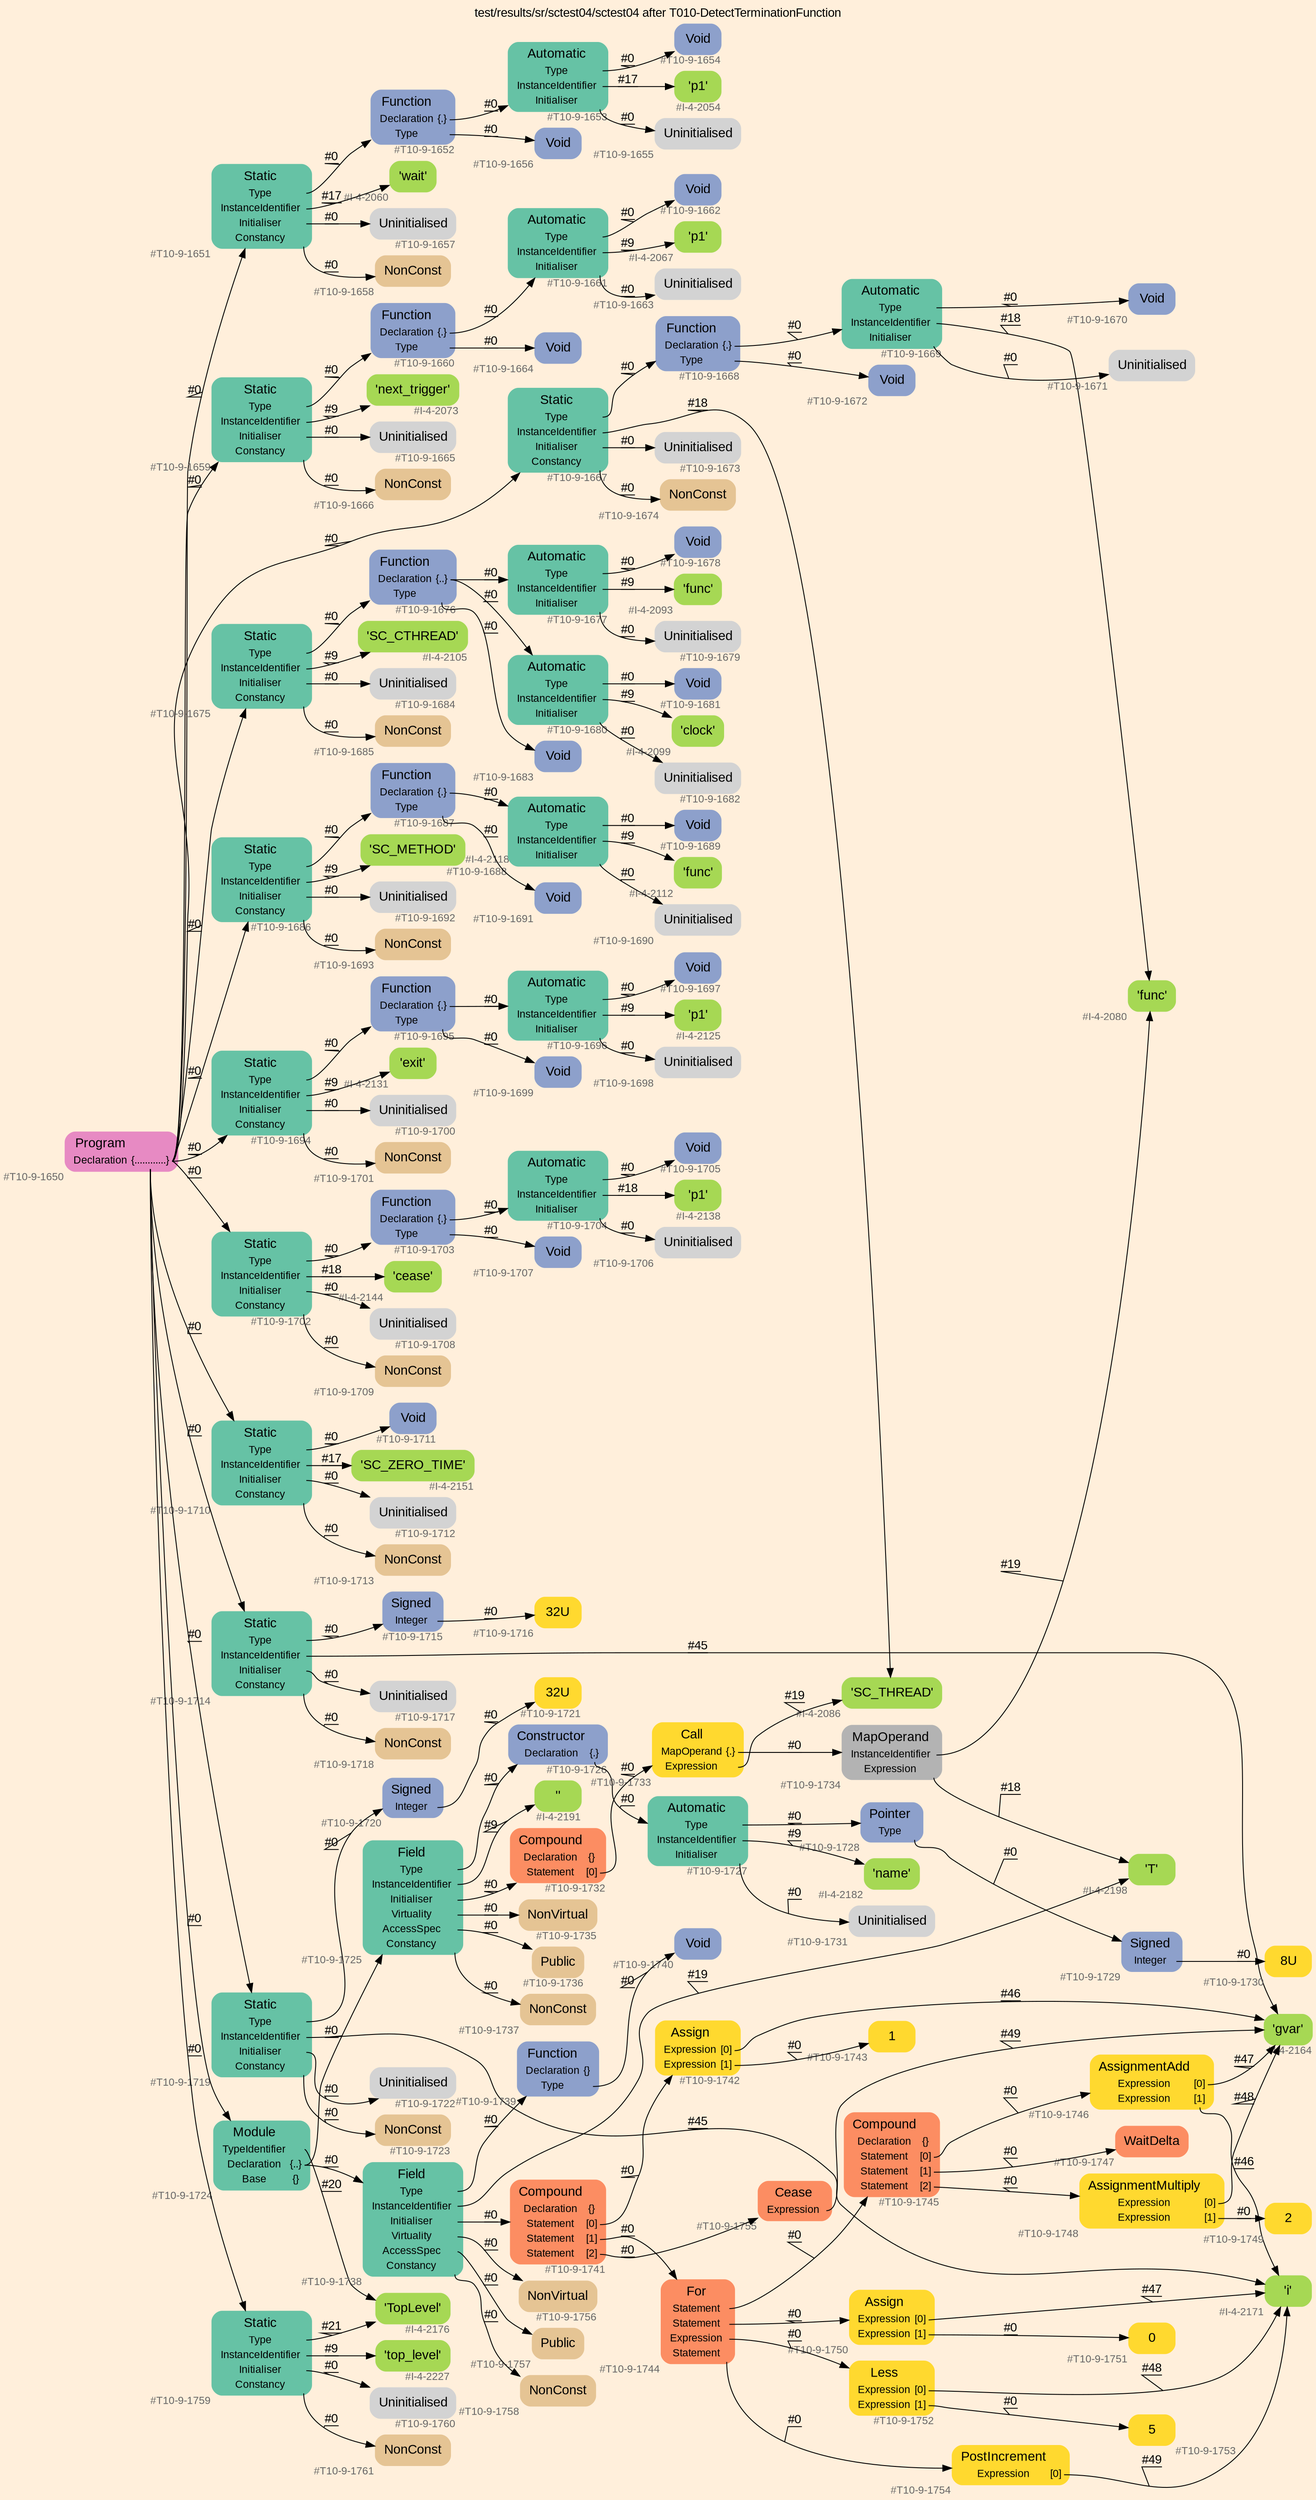 digraph "test/results/sr/sctest04/sctest04 after T010-DetectTerminationFunction" {
label = "test/results/sr/sctest04/sctest04 after T010-DetectTerminationFunction"
labelloc = t
graph [
    rankdir = "LR"
    ranksep = 0.3
    bgcolor = antiquewhite1
    color = black
    fontcolor = black
    fontname = "Arial"
];
node [
    fontname = "Arial"
];
edge [
    fontname = "Arial"
];

// -------------------- node figure --------------------
// -------- block #T10-9-1650 ----------
"#T10-9-1650" [
    fillcolor = "/set28/4"
    xlabel = "#T10-9-1650"
    fontsize = "12"
    fontcolor = grey40
    shape = "plaintext"
    label = <<TABLE BORDER="0" CELLBORDER="0" CELLSPACING="0">
     <TR><TD><FONT COLOR="black" POINT-SIZE="15">Program</FONT></TD></TR>
     <TR><TD><FONT COLOR="black" POINT-SIZE="12">Declaration</FONT></TD><TD PORT="port0"><FONT COLOR="black" POINT-SIZE="12">{............}</FONT></TD></TR>
    </TABLE>>
    style = "rounded,filled"
];

// -------- block #T10-9-1651 ----------
"#T10-9-1651" [
    fillcolor = "/set28/1"
    xlabel = "#T10-9-1651"
    fontsize = "12"
    fontcolor = grey40
    shape = "plaintext"
    label = <<TABLE BORDER="0" CELLBORDER="0" CELLSPACING="0">
     <TR><TD><FONT COLOR="black" POINT-SIZE="15">Static</FONT></TD></TR>
     <TR><TD><FONT COLOR="black" POINT-SIZE="12">Type</FONT></TD><TD PORT="port0"></TD></TR>
     <TR><TD><FONT COLOR="black" POINT-SIZE="12">InstanceIdentifier</FONT></TD><TD PORT="port1"></TD></TR>
     <TR><TD><FONT COLOR="black" POINT-SIZE="12">Initialiser</FONT></TD><TD PORT="port2"></TD></TR>
     <TR><TD><FONT COLOR="black" POINT-SIZE="12">Constancy</FONT></TD><TD PORT="port3"></TD></TR>
    </TABLE>>
    style = "rounded,filled"
];

// -------- block #T10-9-1652 ----------
"#T10-9-1652" [
    fillcolor = "/set28/3"
    xlabel = "#T10-9-1652"
    fontsize = "12"
    fontcolor = grey40
    shape = "plaintext"
    label = <<TABLE BORDER="0" CELLBORDER="0" CELLSPACING="0">
     <TR><TD><FONT COLOR="black" POINT-SIZE="15">Function</FONT></TD></TR>
     <TR><TD><FONT COLOR="black" POINT-SIZE="12">Declaration</FONT></TD><TD PORT="port0"><FONT COLOR="black" POINT-SIZE="12">{.}</FONT></TD></TR>
     <TR><TD><FONT COLOR="black" POINT-SIZE="12">Type</FONT></TD><TD PORT="port1"></TD></TR>
    </TABLE>>
    style = "rounded,filled"
];

// -------- block #T10-9-1653 ----------
"#T10-9-1653" [
    fillcolor = "/set28/1"
    xlabel = "#T10-9-1653"
    fontsize = "12"
    fontcolor = grey40
    shape = "plaintext"
    label = <<TABLE BORDER="0" CELLBORDER="0" CELLSPACING="0">
     <TR><TD><FONT COLOR="black" POINT-SIZE="15">Automatic</FONT></TD></TR>
     <TR><TD><FONT COLOR="black" POINT-SIZE="12">Type</FONT></TD><TD PORT="port0"></TD></TR>
     <TR><TD><FONT COLOR="black" POINT-SIZE="12">InstanceIdentifier</FONT></TD><TD PORT="port1"></TD></TR>
     <TR><TD><FONT COLOR="black" POINT-SIZE="12">Initialiser</FONT></TD><TD PORT="port2"></TD></TR>
    </TABLE>>
    style = "rounded,filled"
];

// -------- block #T10-9-1654 ----------
"#T10-9-1654" [
    fillcolor = "/set28/3"
    xlabel = "#T10-9-1654"
    fontsize = "12"
    fontcolor = grey40
    shape = "plaintext"
    label = <<TABLE BORDER="0" CELLBORDER="0" CELLSPACING="0">
     <TR><TD><FONT COLOR="black" POINT-SIZE="15">Void</FONT></TD></TR>
    </TABLE>>
    style = "rounded,filled"
];

// -------- block #I-4-2054 ----------
"#I-4-2054" [
    fillcolor = "/set28/5"
    xlabel = "#I-4-2054"
    fontsize = "12"
    fontcolor = grey40
    shape = "plaintext"
    label = <<TABLE BORDER="0" CELLBORDER="0" CELLSPACING="0">
     <TR><TD><FONT COLOR="black" POINT-SIZE="15">'p1'</FONT></TD></TR>
    </TABLE>>
    style = "rounded,filled"
];

// -------- block #T10-9-1655 ----------
"#T10-9-1655" [
    xlabel = "#T10-9-1655"
    fontsize = "12"
    fontcolor = grey40
    shape = "plaintext"
    label = <<TABLE BORDER="0" CELLBORDER="0" CELLSPACING="0">
     <TR><TD><FONT COLOR="black" POINT-SIZE="15">Uninitialised</FONT></TD></TR>
    </TABLE>>
    style = "rounded,filled"
];

// -------- block #T10-9-1656 ----------
"#T10-9-1656" [
    fillcolor = "/set28/3"
    xlabel = "#T10-9-1656"
    fontsize = "12"
    fontcolor = grey40
    shape = "plaintext"
    label = <<TABLE BORDER="0" CELLBORDER="0" CELLSPACING="0">
     <TR><TD><FONT COLOR="black" POINT-SIZE="15">Void</FONT></TD></TR>
    </TABLE>>
    style = "rounded,filled"
];

// -------- block #I-4-2060 ----------
"#I-4-2060" [
    fillcolor = "/set28/5"
    xlabel = "#I-4-2060"
    fontsize = "12"
    fontcolor = grey40
    shape = "plaintext"
    label = <<TABLE BORDER="0" CELLBORDER="0" CELLSPACING="0">
     <TR><TD><FONT COLOR="black" POINT-SIZE="15">'wait'</FONT></TD></TR>
    </TABLE>>
    style = "rounded,filled"
];

// -------- block #T10-9-1657 ----------
"#T10-9-1657" [
    xlabel = "#T10-9-1657"
    fontsize = "12"
    fontcolor = grey40
    shape = "plaintext"
    label = <<TABLE BORDER="0" CELLBORDER="0" CELLSPACING="0">
     <TR><TD><FONT COLOR="black" POINT-SIZE="15">Uninitialised</FONT></TD></TR>
    </TABLE>>
    style = "rounded,filled"
];

// -------- block #T10-9-1658 ----------
"#T10-9-1658" [
    fillcolor = "/set28/7"
    xlabel = "#T10-9-1658"
    fontsize = "12"
    fontcolor = grey40
    shape = "plaintext"
    label = <<TABLE BORDER="0" CELLBORDER="0" CELLSPACING="0">
     <TR><TD><FONT COLOR="black" POINT-SIZE="15">NonConst</FONT></TD></TR>
    </TABLE>>
    style = "rounded,filled"
];

// -------- block #T10-9-1659 ----------
"#T10-9-1659" [
    fillcolor = "/set28/1"
    xlabel = "#T10-9-1659"
    fontsize = "12"
    fontcolor = grey40
    shape = "plaintext"
    label = <<TABLE BORDER="0" CELLBORDER="0" CELLSPACING="0">
     <TR><TD><FONT COLOR="black" POINT-SIZE="15">Static</FONT></TD></TR>
     <TR><TD><FONT COLOR="black" POINT-SIZE="12">Type</FONT></TD><TD PORT="port0"></TD></TR>
     <TR><TD><FONT COLOR="black" POINT-SIZE="12">InstanceIdentifier</FONT></TD><TD PORT="port1"></TD></TR>
     <TR><TD><FONT COLOR="black" POINT-SIZE="12">Initialiser</FONT></TD><TD PORT="port2"></TD></TR>
     <TR><TD><FONT COLOR="black" POINT-SIZE="12">Constancy</FONT></TD><TD PORT="port3"></TD></TR>
    </TABLE>>
    style = "rounded,filled"
];

// -------- block #T10-9-1660 ----------
"#T10-9-1660" [
    fillcolor = "/set28/3"
    xlabel = "#T10-9-1660"
    fontsize = "12"
    fontcolor = grey40
    shape = "plaintext"
    label = <<TABLE BORDER="0" CELLBORDER="0" CELLSPACING="0">
     <TR><TD><FONT COLOR="black" POINT-SIZE="15">Function</FONT></TD></TR>
     <TR><TD><FONT COLOR="black" POINT-SIZE="12">Declaration</FONT></TD><TD PORT="port0"><FONT COLOR="black" POINT-SIZE="12">{.}</FONT></TD></TR>
     <TR><TD><FONT COLOR="black" POINT-SIZE="12">Type</FONT></TD><TD PORT="port1"></TD></TR>
    </TABLE>>
    style = "rounded,filled"
];

// -------- block #T10-9-1661 ----------
"#T10-9-1661" [
    fillcolor = "/set28/1"
    xlabel = "#T10-9-1661"
    fontsize = "12"
    fontcolor = grey40
    shape = "plaintext"
    label = <<TABLE BORDER="0" CELLBORDER="0" CELLSPACING="0">
     <TR><TD><FONT COLOR="black" POINT-SIZE="15">Automatic</FONT></TD></TR>
     <TR><TD><FONT COLOR="black" POINT-SIZE="12">Type</FONT></TD><TD PORT="port0"></TD></TR>
     <TR><TD><FONT COLOR="black" POINT-SIZE="12">InstanceIdentifier</FONT></TD><TD PORT="port1"></TD></TR>
     <TR><TD><FONT COLOR="black" POINT-SIZE="12">Initialiser</FONT></TD><TD PORT="port2"></TD></TR>
    </TABLE>>
    style = "rounded,filled"
];

// -------- block #T10-9-1662 ----------
"#T10-9-1662" [
    fillcolor = "/set28/3"
    xlabel = "#T10-9-1662"
    fontsize = "12"
    fontcolor = grey40
    shape = "plaintext"
    label = <<TABLE BORDER="0" CELLBORDER="0" CELLSPACING="0">
     <TR><TD><FONT COLOR="black" POINT-SIZE="15">Void</FONT></TD></TR>
    </TABLE>>
    style = "rounded,filled"
];

// -------- block #I-4-2067 ----------
"#I-4-2067" [
    fillcolor = "/set28/5"
    xlabel = "#I-4-2067"
    fontsize = "12"
    fontcolor = grey40
    shape = "plaintext"
    label = <<TABLE BORDER="0" CELLBORDER="0" CELLSPACING="0">
     <TR><TD><FONT COLOR="black" POINT-SIZE="15">'p1'</FONT></TD></TR>
    </TABLE>>
    style = "rounded,filled"
];

// -------- block #T10-9-1663 ----------
"#T10-9-1663" [
    xlabel = "#T10-9-1663"
    fontsize = "12"
    fontcolor = grey40
    shape = "plaintext"
    label = <<TABLE BORDER="0" CELLBORDER="0" CELLSPACING="0">
     <TR><TD><FONT COLOR="black" POINT-SIZE="15">Uninitialised</FONT></TD></TR>
    </TABLE>>
    style = "rounded,filled"
];

// -------- block #T10-9-1664 ----------
"#T10-9-1664" [
    fillcolor = "/set28/3"
    xlabel = "#T10-9-1664"
    fontsize = "12"
    fontcolor = grey40
    shape = "plaintext"
    label = <<TABLE BORDER="0" CELLBORDER="0" CELLSPACING="0">
     <TR><TD><FONT COLOR="black" POINT-SIZE="15">Void</FONT></TD></TR>
    </TABLE>>
    style = "rounded,filled"
];

// -------- block #I-4-2073 ----------
"#I-4-2073" [
    fillcolor = "/set28/5"
    xlabel = "#I-4-2073"
    fontsize = "12"
    fontcolor = grey40
    shape = "plaintext"
    label = <<TABLE BORDER="0" CELLBORDER="0" CELLSPACING="0">
     <TR><TD><FONT COLOR="black" POINT-SIZE="15">'next_trigger'</FONT></TD></TR>
    </TABLE>>
    style = "rounded,filled"
];

// -------- block #T10-9-1665 ----------
"#T10-9-1665" [
    xlabel = "#T10-9-1665"
    fontsize = "12"
    fontcolor = grey40
    shape = "plaintext"
    label = <<TABLE BORDER="0" CELLBORDER="0" CELLSPACING="0">
     <TR><TD><FONT COLOR="black" POINT-SIZE="15">Uninitialised</FONT></TD></TR>
    </TABLE>>
    style = "rounded,filled"
];

// -------- block #T10-9-1666 ----------
"#T10-9-1666" [
    fillcolor = "/set28/7"
    xlabel = "#T10-9-1666"
    fontsize = "12"
    fontcolor = grey40
    shape = "plaintext"
    label = <<TABLE BORDER="0" CELLBORDER="0" CELLSPACING="0">
     <TR><TD><FONT COLOR="black" POINT-SIZE="15">NonConst</FONT></TD></TR>
    </TABLE>>
    style = "rounded,filled"
];

// -------- block #T10-9-1667 ----------
"#T10-9-1667" [
    fillcolor = "/set28/1"
    xlabel = "#T10-9-1667"
    fontsize = "12"
    fontcolor = grey40
    shape = "plaintext"
    label = <<TABLE BORDER="0" CELLBORDER="0" CELLSPACING="0">
     <TR><TD><FONT COLOR="black" POINT-SIZE="15">Static</FONT></TD></TR>
     <TR><TD><FONT COLOR="black" POINT-SIZE="12">Type</FONT></TD><TD PORT="port0"></TD></TR>
     <TR><TD><FONT COLOR="black" POINT-SIZE="12">InstanceIdentifier</FONT></TD><TD PORT="port1"></TD></TR>
     <TR><TD><FONT COLOR="black" POINT-SIZE="12">Initialiser</FONT></TD><TD PORT="port2"></TD></TR>
     <TR><TD><FONT COLOR="black" POINT-SIZE="12">Constancy</FONT></TD><TD PORT="port3"></TD></TR>
    </TABLE>>
    style = "rounded,filled"
];

// -------- block #T10-9-1668 ----------
"#T10-9-1668" [
    fillcolor = "/set28/3"
    xlabel = "#T10-9-1668"
    fontsize = "12"
    fontcolor = grey40
    shape = "plaintext"
    label = <<TABLE BORDER="0" CELLBORDER="0" CELLSPACING="0">
     <TR><TD><FONT COLOR="black" POINT-SIZE="15">Function</FONT></TD></TR>
     <TR><TD><FONT COLOR="black" POINT-SIZE="12">Declaration</FONT></TD><TD PORT="port0"><FONT COLOR="black" POINT-SIZE="12">{.}</FONT></TD></TR>
     <TR><TD><FONT COLOR="black" POINT-SIZE="12">Type</FONT></TD><TD PORT="port1"></TD></TR>
    </TABLE>>
    style = "rounded,filled"
];

// -------- block #T10-9-1669 ----------
"#T10-9-1669" [
    fillcolor = "/set28/1"
    xlabel = "#T10-9-1669"
    fontsize = "12"
    fontcolor = grey40
    shape = "plaintext"
    label = <<TABLE BORDER="0" CELLBORDER="0" CELLSPACING="0">
     <TR><TD><FONT COLOR="black" POINT-SIZE="15">Automatic</FONT></TD></TR>
     <TR><TD><FONT COLOR="black" POINT-SIZE="12">Type</FONT></TD><TD PORT="port0"></TD></TR>
     <TR><TD><FONT COLOR="black" POINT-SIZE="12">InstanceIdentifier</FONT></TD><TD PORT="port1"></TD></TR>
     <TR><TD><FONT COLOR="black" POINT-SIZE="12">Initialiser</FONT></TD><TD PORT="port2"></TD></TR>
    </TABLE>>
    style = "rounded,filled"
];

// -------- block #T10-9-1670 ----------
"#T10-9-1670" [
    fillcolor = "/set28/3"
    xlabel = "#T10-9-1670"
    fontsize = "12"
    fontcolor = grey40
    shape = "plaintext"
    label = <<TABLE BORDER="0" CELLBORDER="0" CELLSPACING="0">
     <TR><TD><FONT COLOR="black" POINT-SIZE="15">Void</FONT></TD></TR>
    </TABLE>>
    style = "rounded,filled"
];

// -------- block #I-4-2080 ----------
"#I-4-2080" [
    fillcolor = "/set28/5"
    xlabel = "#I-4-2080"
    fontsize = "12"
    fontcolor = grey40
    shape = "plaintext"
    label = <<TABLE BORDER="0" CELLBORDER="0" CELLSPACING="0">
     <TR><TD><FONT COLOR="black" POINT-SIZE="15">'func'</FONT></TD></TR>
    </TABLE>>
    style = "rounded,filled"
];

// -------- block #T10-9-1671 ----------
"#T10-9-1671" [
    xlabel = "#T10-9-1671"
    fontsize = "12"
    fontcolor = grey40
    shape = "plaintext"
    label = <<TABLE BORDER="0" CELLBORDER="0" CELLSPACING="0">
     <TR><TD><FONT COLOR="black" POINT-SIZE="15">Uninitialised</FONT></TD></TR>
    </TABLE>>
    style = "rounded,filled"
];

// -------- block #T10-9-1672 ----------
"#T10-9-1672" [
    fillcolor = "/set28/3"
    xlabel = "#T10-9-1672"
    fontsize = "12"
    fontcolor = grey40
    shape = "plaintext"
    label = <<TABLE BORDER="0" CELLBORDER="0" CELLSPACING="0">
     <TR><TD><FONT COLOR="black" POINT-SIZE="15">Void</FONT></TD></TR>
    </TABLE>>
    style = "rounded,filled"
];

// -------- block #I-4-2086 ----------
"#I-4-2086" [
    fillcolor = "/set28/5"
    xlabel = "#I-4-2086"
    fontsize = "12"
    fontcolor = grey40
    shape = "plaintext"
    label = <<TABLE BORDER="0" CELLBORDER="0" CELLSPACING="0">
     <TR><TD><FONT COLOR="black" POINT-SIZE="15">'SC_THREAD'</FONT></TD></TR>
    </TABLE>>
    style = "rounded,filled"
];

// -------- block #T10-9-1673 ----------
"#T10-9-1673" [
    xlabel = "#T10-9-1673"
    fontsize = "12"
    fontcolor = grey40
    shape = "plaintext"
    label = <<TABLE BORDER="0" CELLBORDER="0" CELLSPACING="0">
     <TR><TD><FONT COLOR="black" POINT-SIZE="15">Uninitialised</FONT></TD></TR>
    </TABLE>>
    style = "rounded,filled"
];

// -------- block #T10-9-1674 ----------
"#T10-9-1674" [
    fillcolor = "/set28/7"
    xlabel = "#T10-9-1674"
    fontsize = "12"
    fontcolor = grey40
    shape = "plaintext"
    label = <<TABLE BORDER="0" CELLBORDER="0" CELLSPACING="0">
     <TR><TD><FONT COLOR="black" POINT-SIZE="15">NonConst</FONT></TD></TR>
    </TABLE>>
    style = "rounded,filled"
];

// -------- block #T10-9-1675 ----------
"#T10-9-1675" [
    fillcolor = "/set28/1"
    xlabel = "#T10-9-1675"
    fontsize = "12"
    fontcolor = grey40
    shape = "plaintext"
    label = <<TABLE BORDER="0" CELLBORDER="0" CELLSPACING="0">
     <TR><TD><FONT COLOR="black" POINT-SIZE="15">Static</FONT></TD></TR>
     <TR><TD><FONT COLOR="black" POINT-SIZE="12">Type</FONT></TD><TD PORT="port0"></TD></TR>
     <TR><TD><FONT COLOR="black" POINT-SIZE="12">InstanceIdentifier</FONT></TD><TD PORT="port1"></TD></TR>
     <TR><TD><FONT COLOR="black" POINT-SIZE="12">Initialiser</FONT></TD><TD PORT="port2"></TD></TR>
     <TR><TD><FONT COLOR="black" POINT-SIZE="12">Constancy</FONT></TD><TD PORT="port3"></TD></TR>
    </TABLE>>
    style = "rounded,filled"
];

// -------- block #T10-9-1676 ----------
"#T10-9-1676" [
    fillcolor = "/set28/3"
    xlabel = "#T10-9-1676"
    fontsize = "12"
    fontcolor = grey40
    shape = "plaintext"
    label = <<TABLE BORDER="0" CELLBORDER="0" CELLSPACING="0">
     <TR><TD><FONT COLOR="black" POINT-SIZE="15">Function</FONT></TD></TR>
     <TR><TD><FONT COLOR="black" POINT-SIZE="12">Declaration</FONT></TD><TD PORT="port0"><FONT COLOR="black" POINT-SIZE="12">{..}</FONT></TD></TR>
     <TR><TD><FONT COLOR="black" POINT-SIZE="12">Type</FONT></TD><TD PORT="port1"></TD></TR>
    </TABLE>>
    style = "rounded,filled"
];

// -------- block #T10-9-1677 ----------
"#T10-9-1677" [
    fillcolor = "/set28/1"
    xlabel = "#T10-9-1677"
    fontsize = "12"
    fontcolor = grey40
    shape = "plaintext"
    label = <<TABLE BORDER="0" CELLBORDER="0" CELLSPACING="0">
     <TR><TD><FONT COLOR="black" POINT-SIZE="15">Automatic</FONT></TD></TR>
     <TR><TD><FONT COLOR="black" POINT-SIZE="12">Type</FONT></TD><TD PORT="port0"></TD></TR>
     <TR><TD><FONT COLOR="black" POINT-SIZE="12">InstanceIdentifier</FONT></TD><TD PORT="port1"></TD></TR>
     <TR><TD><FONT COLOR="black" POINT-SIZE="12">Initialiser</FONT></TD><TD PORT="port2"></TD></TR>
    </TABLE>>
    style = "rounded,filled"
];

// -------- block #T10-9-1678 ----------
"#T10-9-1678" [
    fillcolor = "/set28/3"
    xlabel = "#T10-9-1678"
    fontsize = "12"
    fontcolor = grey40
    shape = "plaintext"
    label = <<TABLE BORDER="0" CELLBORDER="0" CELLSPACING="0">
     <TR><TD><FONT COLOR="black" POINT-SIZE="15">Void</FONT></TD></TR>
    </TABLE>>
    style = "rounded,filled"
];

// -------- block #I-4-2093 ----------
"#I-4-2093" [
    fillcolor = "/set28/5"
    xlabel = "#I-4-2093"
    fontsize = "12"
    fontcolor = grey40
    shape = "plaintext"
    label = <<TABLE BORDER="0" CELLBORDER="0" CELLSPACING="0">
     <TR><TD><FONT COLOR="black" POINT-SIZE="15">'func'</FONT></TD></TR>
    </TABLE>>
    style = "rounded,filled"
];

// -------- block #T10-9-1679 ----------
"#T10-9-1679" [
    xlabel = "#T10-9-1679"
    fontsize = "12"
    fontcolor = grey40
    shape = "plaintext"
    label = <<TABLE BORDER="0" CELLBORDER="0" CELLSPACING="0">
     <TR><TD><FONT COLOR="black" POINT-SIZE="15">Uninitialised</FONT></TD></TR>
    </TABLE>>
    style = "rounded,filled"
];

// -------- block #T10-9-1680 ----------
"#T10-9-1680" [
    fillcolor = "/set28/1"
    xlabel = "#T10-9-1680"
    fontsize = "12"
    fontcolor = grey40
    shape = "plaintext"
    label = <<TABLE BORDER="0" CELLBORDER="0" CELLSPACING="0">
     <TR><TD><FONT COLOR="black" POINT-SIZE="15">Automatic</FONT></TD></TR>
     <TR><TD><FONT COLOR="black" POINT-SIZE="12">Type</FONT></TD><TD PORT="port0"></TD></TR>
     <TR><TD><FONT COLOR="black" POINT-SIZE="12">InstanceIdentifier</FONT></TD><TD PORT="port1"></TD></TR>
     <TR><TD><FONT COLOR="black" POINT-SIZE="12">Initialiser</FONT></TD><TD PORT="port2"></TD></TR>
    </TABLE>>
    style = "rounded,filled"
];

// -------- block #T10-9-1681 ----------
"#T10-9-1681" [
    fillcolor = "/set28/3"
    xlabel = "#T10-9-1681"
    fontsize = "12"
    fontcolor = grey40
    shape = "plaintext"
    label = <<TABLE BORDER="0" CELLBORDER="0" CELLSPACING="0">
     <TR><TD><FONT COLOR="black" POINT-SIZE="15">Void</FONT></TD></TR>
    </TABLE>>
    style = "rounded,filled"
];

// -------- block #I-4-2099 ----------
"#I-4-2099" [
    fillcolor = "/set28/5"
    xlabel = "#I-4-2099"
    fontsize = "12"
    fontcolor = grey40
    shape = "plaintext"
    label = <<TABLE BORDER="0" CELLBORDER="0" CELLSPACING="0">
     <TR><TD><FONT COLOR="black" POINT-SIZE="15">'clock'</FONT></TD></TR>
    </TABLE>>
    style = "rounded,filled"
];

// -------- block #T10-9-1682 ----------
"#T10-9-1682" [
    xlabel = "#T10-9-1682"
    fontsize = "12"
    fontcolor = grey40
    shape = "plaintext"
    label = <<TABLE BORDER="0" CELLBORDER="0" CELLSPACING="0">
     <TR><TD><FONT COLOR="black" POINT-SIZE="15">Uninitialised</FONT></TD></TR>
    </TABLE>>
    style = "rounded,filled"
];

// -------- block #T10-9-1683 ----------
"#T10-9-1683" [
    fillcolor = "/set28/3"
    xlabel = "#T10-9-1683"
    fontsize = "12"
    fontcolor = grey40
    shape = "plaintext"
    label = <<TABLE BORDER="0" CELLBORDER="0" CELLSPACING="0">
     <TR><TD><FONT COLOR="black" POINT-SIZE="15">Void</FONT></TD></TR>
    </TABLE>>
    style = "rounded,filled"
];

// -------- block #I-4-2105 ----------
"#I-4-2105" [
    fillcolor = "/set28/5"
    xlabel = "#I-4-2105"
    fontsize = "12"
    fontcolor = grey40
    shape = "plaintext"
    label = <<TABLE BORDER="0" CELLBORDER="0" CELLSPACING="0">
     <TR><TD><FONT COLOR="black" POINT-SIZE="15">'SC_CTHREAD'</FONT></TD></TR>
    </TABLE>>
    style = "rounded,filled"
];

// -------- block #T10-9-1684 ----------
"#T10-9-1684" [
    xlabel = "#T10-9-1684"
    fontsize = "12"
    fontcolor = grey40
    shape = "plaintext"
    label = <<TABLE BORDER="0" CELLBORDER="0" CELLSPACING="0">
     <TR><TD><FONT COLOR="black" POINT-SIZE="15">Uninitialised</FONT></TD></TR>
    </TABLE>>
    style = "rounded,filled"
];

// -------- block #T10-9-1685 ----------
"#T10-9-1685" [
    fillcolor = "/set28/7"
    xlabel = "#T10-9-1685"
    fontsize = "12"
    fontcolor = grey40
    shape = "plaintext"
    label = <<TABLE BORDER="0" CELLBORDER="0" CELLSPACING="0">
     <TR><TD><FONT COLOR="black" POINT-SIZE="15">NonConst</FONT></TD></TR>
    </TABLE>>
    style = "rounded,filled"
];

// -------- block #T10-9-1686 ----------
"#T10-9-1686" [
    fillcolor = "/set28/1"
    xlabel = "#T10-9-1686"
    fontsize = "12"
    fontcolor = grey40
    shape = "plaintext"
    label = <<TABLE BORDER="0" CELLBORDER="0" CELLSPACING="0">
     <TR><TD><FONT COLOR="black" POINT-SIZE="15">Static</FONT></TD></TR>
     <TR><TD><FONT COLOR="black" POINT-SIZE="12">Type</FONT></TD><TD PORT="port0"></TD></TR>
     <TR><TD><FONT COLOR="black" POINT-SIZE="12">InstanceIdentifier</FONT></TD><TD PORT="port1"></TD></TR>
     <TR><TD><FONT COLOR="black" POINT-SIZE="12">Initialiser</FONT></TD><TD PORT="port2"></TD></TR>
     <TR><TD><FONT COLOR="black" POINT-SIZE="12">Constancy</FONT></TD><TD PORT="port3"></TD></TR>
    </TABLE>>
    style = "rounded,filled"
];

// -------- block #T10-9-1687 ----------
"#T10-9-1687" [
    fillcolor = "/set28/3"
    xlabel = "#T10-9-1687"
    fontsize = "12"
    fontcolor = grey40
    shape = "plaintext"
    label = <<TABLE BORDER="0" CELLBORDER="0" CELLSPACING="0">
     <TR><TD><FONT COLOR="black" POINT-SIZE="15">Function</FONT></TD></TR>
     <TR><TD><FONT COLOR="black" POINT-SIZE="12">Declaration</FONT></TD><TD PORT="port0"><FONT COLOR="black" POINT-SIZE="12">{.}</FONT></TD></TR>
     <TR><TD><FONT COLOR="black" POINT-SIZE="12">Type</FONT></TD><TD PORT="port1"></TD></TR>
    </TABLE>>
    style = "rounded,filled"
];

// -------- block #T10-9-1688 ----------
"#T10-9-1688" [
    fillcolor = "/set28/1"
    xlabel = "#T10-9-1688"
    fontsize = "12"
    fontcolor = grey40
    shape = "plaintext"
    label = <<TABLE BORDER="0" CELLBORDER="0" CELLSPACING="0">
     <TR><TD><FONT COLOR="black" POINT-SIZE="15">Automatic</FONT></TD></TR>
     <TR><TD><FONT COLOR="black" POINT-SIZE="12">Type</FONT></TD><TD PORT="port0"></TD></TR>
     <TR><TD><FONT COLOR="black" POINT-SIZE="12">InstanceIdentifier</FONT></TD><TD PORT="port1"></TD></TR>
     <TR><TD><FONT COLOR="black" POINT-SIZE="12">Initialiser</FONT></TD><TD PORT="port2"></TD></TR>
    </TABLE>>
    style = "rounded,filled"
];

// -------- block #T10-9-1689 ----------
"#T10-9-1689" [
    fillcolor = "/set28/3"
    xlabel = "#T10-9-1689"
    fontsize = "12"
    fontcolor = grey40
    shape = "plaintext"
    label = <<TABLE BORDER="0" CELLBORDER="0" CELLSPACING="0">
     <TR><TD><FONT COLOR="black" POINT-SIZE="15">Void</FONT></TD></TR>
    </TABLE>>
    style = "rounded,filled"
];

// -------- block #I-4-2112 ----------
"#I-4-2112" [
    fillcolor = "/set28/5"
    xlabel = "#I-4-2112"
    fontsize = "12"
    fontcolor = grey40
    shape = "plaintext"
    label = <<TABLE BORDER="0" CELLBORDER="0" CELLSPACING="0">
     <TR><TD><FONT COLOR="black" POINT-SIZE="15">'func'</FONT></TD></TR>
    </TABLE>>
    style = "rounded,filled"
];

// -------- block #T10-9-1690 ----------
"#T10-9-1690" [
    xlabel = "#T10-9-1690"
    fontsize = "12"
    fontcolor = grey40
    shape = "plaintext"
    label = <<TABLE BORDER="0" CELLBORDER="0" CELLSPACING="0">
     <TR><TD><FONT COLOR="black" POINT-SIZE="15">Uninitialised</FONT></TD></TR>
    </TABLE>>
    style = "rounded,filled"
];

// -------- block #T10-9-1691 ----------
"#T10-9-1691" [
    fillcolor = "/set28/3"
    xlabel = "#T10-9-1691"
    fontsize = "12"
    fontcolor = grey40
    shape = "plaintext"
    label = <<TABLE BORDER="0" CELLBORDER="0" CELLSPACING="0">
     <TR><TD><FONT COLOR="black" POINT-SIZE="15">Void</FONT></TD></TR>
    </TABLE>>
    style = "rounded,filled"
];

// -------- block #I-4-2118 ----------
"#I-4-2118" [
    fillcolor = "/set28/5"
    xlabel = "#I-4-2118"
    fontsize = "12"
    fontcolor = grey40
    shape = "plaintext"
    label = <<TABLE BORDER="0" CELLBORDER="0" CELLSPACING="0">
     <TR><TD><FONT COLOR="black" POINT-SIZE="15">'SC_METHOD'</FONT></TD></TR>
    </TABLE>>
    style = "rounded,filled"
];

// -------- block #T10-9-1692 ----------
"#T10-9-1692" [
    xlabel = "#T10-9-1692"
    fontsize = "12"
    fontcolor = grey40
    shape = "plaintext"
    label = <<TABLE BORDER="0" CELLBORDER="0" CELLSPACING="0">
     <TR><TD><FONT COLOR="black" POINT-SIZE="15">Uninitialised</FONT></TD></TR>
    </TABLE>>
    style = "rounded,filled"
];

// -------- block #T10-9-1693 ----------
"#T10-9-1693" [
    fillcolor = "/set28/7"
    xlabel = "#T10-9-1693"
    fontsize = "12"
    fontcolor = grey40
    shape = "plaintext"
    label = <<TABLE BORDER="0" CELLBORDER="0" CELLSPACING="0">
     <TR><TD><FONT COLOR="black" POINT-SIZE="15">NonConst</FONT></TD></TR>
    </TABLE>>
    style = "rounded,filled"
];

// -------- block #T10-9-1694 ----------
"#T10-9-1694" [
    fillcolor = "/set28/1"
    xlabel = "#T10-9-1694"
    fontsize = "12"
    fontcolor = grey40
    shape = "plaintext"
    label = <<TABLE BORDER="0" CELLBORDER="0" CELLSPACING="0">
     <TR><TD><FONT COLOR="black" POINT-SIZE="15">Static</FONT></TD></TR>
     <TR><TD><FONT COLOR="black" POINT-SIZE="12">Type</FONT></TD><TD PORT="port0"></TD></TR>
     <TR><TD><FONT COLOR="black" POINT-SIZE="12">InstanceIdentifier</FONT></TD><TD PORT="port1"></TD></TR>
     <TR><TD><FONT COLOR="black" POINT-SIZE="12">Initialiser</FONT></TD><TD PORT="port2"></TD></TR>
     <TR><TD><FONT COLOR="black" POINT-SIZE="12">Constancy</FONT></TD><TD PORT="port3"></TD></TR>
    </TABLE>>
    style = "rounded,filled"
];

// -------- block #T10-9-1695 ----------
"#T10-9-1695" [
    fillcolor = "/set28/3"
    xlabel = "#T10-9-1695"
    fontsize = "12"
    fontcolor = grey40
    shape = "plaintext"
    label = <<TABLE BORDER="0" CELLBORDER="0" CELLSPACING="0">
     <TR><TD><FONT COLOR="black" POINT-SIZE="15">Function</FONT></TD></TR>
     <TR><TD><FONT COLOR="black" POINT-SIZE="12">Declaration</FONT></TD><TD PORT="port0"><FONT COLOR="black" POINT-SIZE="12">{.}</FONT></TD></TR>
     <TR><TD><FONT COLOR="black" POINT-SIZE="12">Type</FONT></TD><TD PORT="port1"></TD></TR>
    </TABLE>>
    style = "rounded,filled"
];

// -------- block #T10-9-1696 ----------
"#T10-9-1696" [
    fillcolor = "/set28/1"
    xlabel = "#T10-9-1696"
    fontsize = "12"
    fontcolor = grey40
    shape = "plaintext"
    label = <<TABLE BORDER="0" CELLBORDER="0" CELLSPACING="0">
     <TR><TD><FONT COLOR="black" POINT-SIZE="15">Automatic</FONT></TD></TR>
     <TR><TD><FONT COLOR="black" POINT-SIZE="12">Type</FONT></TD><TD PORT="port0"></TD></TR>
     <TR><TD><FONT COLOR="black" POINT-SIZE="12">InstanceIdentifier</FONT></TD><TD PORT="port1"></TD></TR>
     <TR><TD><FONT COLOR="black" POINT-SIZE="12">Initialiser</FONT></TD><TD PORT="port2"></TD></TR>
    </TABLE>>
    style = "rounded,filled"
];

// -------- block #T10-9-1697 ----------
"#T10-9-1697" [
    fillcolor = "/set28/3"
    xlabel = "#T10-9-1697"
    fontsize = "12"
    fontcolor = grey40
    shape = "plaintext"
    label = <<TABLE BORDER="0" CELLBORDER="0" CELLSPACING="0">
     <TR><TD><FONT COLOR="black" POINT-SIZE="15">Void</FONT></TD></TR>
    </TABLE>>
    style = "rounded,filled"
];

// -------- block #I-4-2125 ----------
"#I-4-2125" [
    fillcolor = "/set28/5"
    xlabel = "#I-4-2125"
    fontsize = "12"
    fontcolor = grey40
    shape = "plaintext"
    label = <<TABLE BORDER="0" CELLBORDER="0" CELLSPACING="0">
     <TR><TD><FONT COLOR="black" POINT-SIZE="15">'p1'</FONT></TD></TR>
    </TABLE>>
    style = "rounded,filled"
];

// -------- block #T10-9-1698 ----------
"#T10-9-1698" [
    xlabel = "#T10-9-1698"
    fontsize = "12"
    fontcolor = grey40
    shape = "plaintext"
    label = <<TABLE BORDER="0" CELLBORDER="0" CELLSPACING="0">
     <TR><TD><FONT COLOR="black" POINT-SIZE="15">Uninitialised</FONT></TD></TR>
    </TABLE>>
    style = "rounded,filled"
];

// -------- block #T10-9-1699 ----------
"#T10-9-1699" [
    fillcolor = "/set28/3"
    xlabel = "#T10-9-1699"
    fontsize = "12"
    fontcolor = grey40
    shape = "plaintext"
    label = <<TABLE BORDER="0" CELLBORDER="0" CELLSPACING="0">
     <TR><TD><FONT COLOR="black" POINT-SIZE="15">Void</FONT></TD></TR>
    </TABLE>>
    style = "rounded,filled"
];

// -------- block #I-4-2131 ----------
"#I-4-2131" [
    fillcolor = "/set28/5"
    xlabel = "#I-4-2131"
    fontsize = "12"
    fontcolor = grey40
    shape = "plaintext"
    label = <<TABLE BORDER="0" CELLBORDER="0" CELLSPACING="0">
     <TR><TD><FONT COLOR="black" POINT-SIZE="15">'exit'</FONT></TD></TR>
    </TABLE>>
    style = "rounded,filled"
];

// -------- block #T10-9-1700 ----------
"#T10-9-1700" [
    xlabel = "#T10-9-1700"
    fontsize = "12"
    fontcolor = grey40
    shape = "plaintext"
    label = <<TABLE BORDER="0" CELLBORDER="0" CELLSPACING="0">
     <TR><TD><FONT COLOR="black" POINT-SIZE="15">Uninitialised</FONT></TD></TR>
    </TABLE>>
    style = "rounded,filled"
];

// -------- block #T10-9-1701 ----------
"#T10-9-1701" [
    fillcolor = "/set28/7"
    xlabel = "#T10-9-1701"
    fontsize = "12"
    fontcolor = grey40
    shape = "plaintext"
    label = <<TABLE BORDER="0" CELLBORDER="0" CELLSPACING="0">
     <TR><TD><FONT COLOR="black" POINT-SIZE="15">NonConst</FONT></TD></TR>
    </TABLE>>
    style = "rounded,filled"
];

// -------- block #T10-9-1702 ----------
"#T10-9-1702" [
    fillcolor = "/set28/1"
    xlabel = "#T10-9-1702"
    fontsize = "12"
    fontcolor = grey40
    shape = "plaintext"
    label = <<TABLE BORDER="0" CELLBORDER="0" CELLSPACING="0">
     <TR><TD><FONT COLOR="black" POINT-SIZE="15">Static</FONT></TD></TR>
     <TR><TD><FONT COLOR="black" POINT-SIZE="12">Type</FONT></TD><TD PORT="port0"></TD></TR>
     <TR><TD><FONT COLOR="black" POINT-SIZE="12">InstanceIdentifier</FONT></TD><TD PORT="port1"></TD></TR>
     <TR><TD><FONT COLOR="black" POINT-SIZE="12">Initialiser</FONT></TD><TD PORT="port2"></TD></TR>
     <TR><TD><FONT COLOR="black" POINT-SIZE="12">Constancy</FONT></TD><TD PORT="port3"></TD></TR>
    </TABLE>>
    style = "rounded,filled"
];

// -------- block #T10-9-1703 ----------
"#T10-9-1703" [
    fillcolor = "/set28/3"
    xlabel = "#T10-9-1703"
    fontsize = "12"
    fontcolor = grey40
    shape = "plaintext"
    label = <<TABLE BORDER="0" CELLBORDER="0" CELLSPACING="0">
     <TR><TD><FONT COLOR="black" POINT-SIZE="15">Function</FONT></TD></TR>
     <TR><TD><FONT COLOR="black" POINT-SIZE="12">Declaration</FONT></TD><TD PORT="port0"><FONT COLOR="black" POINT-SIZE="12">{.}</FONT></TD></TR>
     <TR><TD><FONT COLOR="black" POINT-SIZE="12">Type</FONT></TD><TD PORT="port1"></TD></TR>
    </TABLE>>
    style = "rounded,filled"
];

// -------- block #T10-9-1704 ----------
"#T10-9-1704" [
    fillcolor = "/set28/1"
    xlabel = "#T10-9-1704"
    fontsize = "12"
    fontcolor = grey40
    shape = "plaintext"
    label = <<TABLE BORDER="0" CELLBORDER="0" CELLSPACING="0">
     <TR><TD><FONT COLOR="black" POINT-SIZE="15">Automatic</FONT></TD></TR>
     <TR><TD><FONT COLOR="black" POINT-SIZE="12">Type</FONT></TD><TD PORT="port0"></TD></TR>
     <TR><TD><FONT COLOR="black" POINT-SIZE="12">InstanceIdentifier</FONT></TD><TD PORT="port1"></TD></TR>
     <TR><TD><FONT COLOR="black" POINT-SIZE="12">Initialiser</FONT></TD><TD PORT="port2"></TD></TR>
    </TABLE>>
    style = "rounded,filled"
];

// -------- block #T10-9-1705 ----------
"#T10-9-1705" [
    fillcolor = "/set28/3"
    xlabel = "#T10-9-1705"
    fontsize = "12"
    fontcolor = grey40
    shape = "plaintext"
    label = <<TABLE BORDER="0" CELLBORDER="0" CELLSPACING="0">
     <TR><TD><FONT COLOR="black" POINT-SIZE="15">Void</FONT></TD></TR>
    </TABLE>>
    style = "rounded,filled"
];

// -------- block #I-4-2138 ----------
"#I-4-2138" [
    fillcolor = "/set28/5"
    xlabel = "#I-4-2138"
    fontsize = "12"
    fontcolor = grey40
    shape = "plaintext"
    label = <<TABLE BORDER="0" CELLBORDER="0" CELLSPACING="0">
     <TR><TD><FONT COLOR="black" POINT-SIZE="15">'p1'</FONT></TD></TR>
    </TABLE>>
    style = "rounded,filled"
];

// -------- block #T10-9-1706 ----------
"#T10-9-1706" [
    xlabel = "#T10-9-1706"
    fontsize = "12"
    fontcolor = grey40
    shape = "plaintext"
    label = <<TABLE BORDER="0" CELLBORDER="0" CELLSPACING="0">
     <TR><TD><FONT COLOR="black" POINT-SIZE="15">Uninitialised</FONT></TD></TR>
    </TABLE>>
    style = "rounded,filled"
];

// -------- block #T10-9-1707 ----------
"#T10-9-1707" [
    fillcolor = "/set28/3"
    xlabel = "#T10-9-1707"
    fontsize = "12"
    fontcolor = grey40
    shape = "plaintext"
    label = <<TABLE BORDER="0" CELLBORDER="0" CELLSPACING="0">
     <TR><TD><FONT COLOR="black" POINT-SIZE="15">Void</FONT></TD></TR>
    </TABLE>>
    style = "rounded,filled"
];

// -------- block #I-4-2144 ----------
"#I-4-2144" [
    fillcolor = "/set28/5"
    xlabel = "#I-4-2144"
    fontsize = "12"
    fontcolor = grey40
    shape = "plaintext"
    label = <<TABLE BORDER="0" CELLBORDER="0" CELLSPACING="0">
     <TR><TD><FONT COLOR="black" POINT-SIZE="15">'cease'</FONT></TD></TR>
    </TABLE>>
    style = "rounded,filled"
];

// -------- block #T10-9-1708 ----------
"#T10-9-1708" [
    xlabel = "#T10-9-1708"
    fontsize = "12"
    fontcolor = grey40
    shape = "plaintext"
    label = <<TABLE BORDER="0" CELLBORDER="0" CELLSPACING="0">
     <TR><TD><FONT COLOR="black" POINT-SIZE="15">Uninitialised</FONT></TD></TR>
    </TABLE>>
    style = "rounded,filled"
];

// -------- block #T10-9-1709 ----------
"#T10-9-1709" [
    fillcolor = "/set28/7"
    xlabel = "#T10-9-1709"
    fontsize = "12"
    fontcolor = grey40
    shape = "plaintext"
    label = <<TABLE BORDER="0" CELLBORDER="0" CELLSPACING="0">
     <TR><TD><FONT COLOR="black" POINT-SIZE="15">NonConst</FONT></TD></TR>
    </TABLE>>
    style = "rounded,filled"
];

// -------- block #T10-9-1710 ----------
"#T10-9-1710" [
    fillcolor = "/set28/1"
    xlabel = "#T10-9-1710"
    fontsize = "12"
    fontcolor = grey40
    shape = "plaintext"
    label = <<TABLE BORDER="0" CELLBORDER="0" CELLSPACING="0">
     <TR><TD><FONT COLOR="black" POINT-SIZE="15">Static</FONT></TD></TR>
     <TR><TD><FONT COLOR="black" POINT-SIZE="12">Type</FONT></TD><TD PORT="port0"></TD></TR>
     <TR><TD><FONT COLOR="black" POINT-SIZE="12">InstanceIdentifier</FONT></TD><TD PORT="port1"></TD></TR>
     <TR><TD><FONT COLOR="black" POINT-SIZE="12">Initialiser</FONT></TD><TD PORT="port2"></TD></TR>
     <TR><TD><FONT COLOR="black" POINT-SIZE="12">Constancy</FONT></TD><TD PORT="port3"></TD></TR>
    </TABLE>>
    style = "rounded,filled"
];

// -------- block #T10-9-1711 ----------
"#T10-9-1711" [
    fillcolor = "/set28/3"
    xlabel = "#T10-9-1711"
    fontsize = "12"
    fontcolor = grey40
    shape = "plaintext"
    label = <<TABLE BORDER="0" CELLBORDER="0" CELLSPACING="0">
     <TR><TD><FONT COLOR="black" POINT-SIZE="15">Void</FONT></TD></TR>
    </TABLE>>
    style = "rounded,filled"
];

// -------- block #I-4-2151 ----------
"#I-4-2151" [
    fillcolor = "/set28/5"
    xlabel = "#I-4-2151"
    fontsize = "12"
    fontcolor = grey40
    shape = "plaintext"
    label = <<TABLE BORDER="0" CELLBORDER="0" CELLSPACING="0">
     <TR><TD><FONT COLOR="black" POINT-SIZE="15">'SC_ZERO_TIME'</FONT></TD></TR>
    </TABLE>>
    style = "rounded,filled"
];

// -------- block #T10-9-1712 ----------
"#T10-9-1712" [
    xlabel = "#T10-9-1712"
    fontsize = "12"
    fontcolor = grey40
    shape = "plaintext"
    label = <<TABLE BORDER="0" CELLBORDER="0" CELLSPACING="0">
     <TR><TD><FONT COLOR="black" POINT-SIZE="15">Uninitialised</FONT></TD></TR>
    </TABLE>>
    style = "rounded,filled"
];

// -------- block #T10-9-1713 ----------
"#T10-9-1713" [
    fillcolor = "/set28/7"
    xlabel = "#T10-9-1713"
    fontsize = "12"
    fontcolor = grey40
    shape = "plaintext"
    label = <<TABLE BORDER="0" CELLBORDER="0" CELLSPACING="0">
     <TR><TD><FONT COLOR="black" POINT-SIZE="15">NonConst</FONT></TD></TR>
    </TABLE>>
    style = "rounded,filled"
];

// -------- block #T10-9-1714 ----------
"#T10-9-1714" [
    fillcolor = "/set28/1"
    xlabel = "#T10-9-1714"
    fontsize = "12"
    fontcolor = grey40
    shape = "plaintext"
    label = <<TABLE BORDER="0" CELLBORDER="0" CELLSPACING="0">
     <TR><TD><FONT COLOR="black" POINT-SIZE="15">Static</FONT></TD></TR>
     <TR><TD><FONT COLOR="black" POINT-SIZE="12">Type</FONT></TD><TD PORT="port0"></TD></TR>
     <TR><TD><FONT COLOR="black" POINT-SIZE="12">InstanceIdentifier</FONT></TD><TD PORT="port1"></TD></TR>
     <TR><TD><FONT COLOR="black" POINT-SIZE="12">Initialiser</FONT></TD><TD PORT="port2"></TD></TR>
     <TR><TD><FONT COLOR="black" POINT-SIZE="12">Constancy</FONT></TD><TD PORT="port3"></TD></TR>
    </TABLE>>
    style = "rounded,filled"
];

// -------- block #T10-9-1715 ----------
"#T10-9-1715" [
    fillcolor = "/set28/3"
    xlabel = "#T10-9-1715"
    fontsize = "12"
    fontcolor = grey40
    shape = "plaintext"
    label = <<TABLE BORDER="0" CELLBORDER="0" CELLSPACING="0">
     <TR><TD><FONT COLOR="black" POINT-SIZE="15">Signed</FONT></TD></TR>
     <TR><TD><FONT COLOR="black" POINT-SIZE="12">Integer</FONT></TD><TD PORT="port0"></TD></TR>
    </TABLE>>
    style = "rounded,filled"
];

// -------- block #T10-9-1716 ----------
"#T10-9-1716" [
    fillcolor = "/set28/6"
    xlabel = "#T10-9-1716"
    fontsize = "12"
    fontcolor = grey40
    shape = "plaintext"
    label = <<TABLE BORDER="0" CELLBORDER="0" CELLSPACING="0">
     <TR><TD><FONT COLOR="black" POINT-SIZE="15">32U</FONT></TD></TR>
    </TABLE>>
    style = "rounded,filled"
];

// -------- block #I-4-2164 ----------
"#I-4-2164" [
    fillcolor = "/set28/5"
    xlabel = "#I-4-2164"
    fontsize = "12"
    fontcolor = grey40
    shape = "plaintext"
    label = <<TABLE BORDER="0" CELLBORDER="0" CELLSPACING="0">
     <TR><TD><FONT COLOR="black" POINT-SIZE="15">'gvar'</FONT></TD></TR>
    </TABLE>>
    style = "rounded,filled"
];

// -------- block #T10-9-1717 ----------
"#T10-9-1717" [
    xlabel = "#T10-9-1717"
    fontsize = "12"
    fontcolor = grey40
    shape = "plaintext"
    label = <<TABLE BORDER="0" CELLBORDER="0" CELLSPACING="0">
     <TR><TD><FONT COLOR="black" POINT-SIZE="15">Uninitialised</FONT></TD></TR>
    </TABLE>>
    style = "rounded,filled"
];

// -------- block #T10-9-1718 ----------
"#T10-9-1718" [
    fillcolor = "/set28/7"
    xlabel = "#T10-9-1718"
    fontsize = "12"
    fontcolor = grey40
    shape = "plaintext"
    label = <<TABLE BORDER="0" CELLBORDER="0" CELLSPACING="0">
     <TR><TD><FONT COLOR="black" POINT-SIZE="15">NonConst</FONT></TD></TR>
    </TABLE>>
    style = "rounded,filled"
];

// -------- block #T10-9-1719 ----------
"#T10-9-1719" [
    fillcolor = "/set28/1"
    xlabel = "#T10-9-1719"
    fontsize = "12"
    fontcolor = grey40
    shape = "plaintext"
    label = <<TABLE BORDER="0" CELLBORDER="0" CELLSPACING="0">
     <TR><TD><FONT COLOR="black" POINT-SIZE="15">Static</FONT></TD></TR>
     <TR><TD><FONT COLOR="black" POINT-SIZE="12">Type</FONT></TD><TD PORT="port0"></TD></TR>
     <TR><TD><FONT COLOR="black" POINT-SIZE="12">InstanceIdentifier</FONT></TD><TD PORT="port1"></TD></TR>
     <TR><TD><FONT COLOR="black" POINT-SIZE="12">Initialiser</FONT></TD><TD PORT="port2"></TD></TR>
     <TR><TD><FONT COLOR="black" POINT-SIZE="12">Constancy</FONT></TD><TD PORT="port3"></TD></TR>
    </TABLE>>
    style = "rounded,filled"
];

// -------- block #T10-9-1720 ----------
"#T10-9-1720" [
    fillcolor = "/set28/3"
    xlabel = "#T10-9-1720"
    fontsize = "12"
    fontcolor = grey40
    shape = "plaintext"
    label = <<TABLE BORDER="0" CELLBORDER="0" CELLSPACING="0">
     <TR><TD><FONT COLOR="black" POINT-SIZE="15">Signed</FONT></TD></TR>
     <TR><TD><FONT COLOR="black" POINT-SIZE="12">Integer</FONT></TD><TD PORT="port0"></TD></TR>
    </TABLE>>
    style = "rounded,filled"
];

// -------- block #T10-9-1721 ----------
"#T10-9-1721" [
    fillcolor = "/set28/6"
    xlabel = "#T10-9-1721"
    fontsize = "12"
    fontcolor = grey40
    shape = "plaintext"
    label = <<TABLE BORDER="0" CELLBORDER="0" CELLSPACING="0">
     <TR><TD><FONT COLOR="black" POINT-SIZE="15">32U</FONT></TD></TR>
    </TABLE>>
    style = "rounded,filled"
];

// -------- block #I-4-2171 ----------
"#I-4-2171" [
    fillcolor = "/set28/5"
    xlabel = "#I-4-2171"
    fontsize = "12"
    fontcolor = grey40
    shape = "plaintext"
    label = <<TABLE BORDER="0" CELLBORDER="0" CELLSPACING="0">
     <TR><TD><FONT COLOR="black" POINT-SIZE="15">'i'</FONT></TD></TR>
    </TABLE>>
    style = "rounded,filled"
];

// -------- block #T10-9-1722 ----------
"#T10-9-1722" [
    xlabel = "#T10-9-1722"
    fontsize = "12"
    fontcolor = grey40
    shape = "plaintext"
    label = <<TABLE BORDER="0" CELLBORDER="0" CELLSPACING="0">
     <TR><TD><FONT COLOR="black" POINT-SIZE="15">Uninitialised</FONT></TD></TR>
    </TABLE>>
    style = "rounded,filled"
];

// -------- block #T10-9-1723 ----------
"#T10-9-1723" [
    fillcolor = "/set28/7"
    xlabel = "#T10-9-1723"
    fontsize = "12"
    fontcolor = grey40
    shape = "plaintext"
    label = <<TABLE BORDER="0" CELLBORDER="0" CELLSPACING="0">
     <TR><TD><FONT COLOR="black" POINT-SIZE="15">NonConst</FONT></TD></TR>
    </TABLE>>
    style = "rounded,filled"
];

// -------- block #T10-9-1724 ----------
"#T10-9-1724" [
    fillcolor = "/set28/1"
    xlabel = "#T10-9-1724"
    fontsize = "12"
    fontcolor = grey40
    shape = "plaintext"
    label = <<TABLE BORDER="0" CELLBORDER="0" CELLSPACING="0">
     <TR><TD><FONT COLOR="black" POINT-SIZE="15">Module</FONT></TD></TR>
     <TR><TD><FONT COLOR="black" POINT-SIZE="12">TypeIdentifier</FONT></TD><TD PORT="port0"></TD></TR>
     <TR><TD><FONT COLOR="black" POINT-SIZE="12">Declaration</FONT></TD><TD PORT="port1"><FONT COLOR="black" POINT-SIZE="12">{..}</FONT></TD></TR>
     <TR><TD><FONT COLOR="black" POINT-SIZE="12">Base</FONT></TD><TD PORT="port2"><FONT COLOR="black" POINT-SIZE="12">{}</FONT></TD></TR>
    </TABLE>>
    style = "rounded,filled"
];

// -------- block #I-4-2176 ----------
"#I-4-2176" [
    fillcolor = "/set28/5"
    xlabel = "#I-4-2176"
    fontsize = "12"
    fontcolor = grey40
    shape = "plaintext"
    label = <<TABLE BORDER="0" CELLBORDER="0" CELLSPACING="0">
     <TR><TD><FONT COLOR="black" POINT-SIZE="15">'TopLevel'</FONT></TD></TR>
    </TABLE>>
    style = "rounded,filled"
];

// -------- block #T10-9-1725 ----------
"#T10-9-1725" [
    fillcolor = "/set28/1"
    xlabel = "#T10-9-1725"
    fontsize = "12"
    fontcolor = grey40
    shape = "plaintext"
    label = <<TABLE BORDER="0" CELLBORDER="0" CELLSPACING="0">
     <TR><TD><FONT COLOR="black" POINT-SIZE="15">Field</FONT></TD></TR>
     <TR><TD><FONT COLOR="black" POINT-SIZE="12">Type</FONT></TD><TD PORT="port0"></TD></TR>
     <TR><TD><FONT COLOR="black" POINT-SIZE="12">InstanceIdentifier</FONT></TD><TD PORT="port1"></TD></TR>
     <TR><TD><FONT COLOR="black" POINT-SIZE="12">Initialiser</FONT></TD><TD PORT="port2"></TD></TR>
     <TR><TD><FONT COLOR="black" POINT-SIZE="12">Virtuality</FONT></TD><TD PORT="port3"></TD></TR>
     <TR><TD><FONT COLOR="black" POINT-SIZE="12">AccessSpec</FONT></TD><TD PORT="port4"></TD></TR>
     <TR><TD><FONT COLOR="black" POINT-SIZE="12">Constancy</FONT></TD><TD PORT="port5"></TD></TR>
    </TABLE>>
    style = "rounded,filled"
];

// -------- block #T10-9-1726 ----------
"#T10-9-1726" [
    fillcolor = "/set28/3"
    xlabel = "#T10-9-1726"
    fontsize = "12"
    fontcolor = grey40
    shape = "plaintext"
    label = <<TABLE BORDER="0" CELLBORDER="0" CELLSPACING="0">
     <TR><TD><FONT COLOR="black" POINT-SIZE="15">Constructor</FONT></TD></TR>
     <TR><TD><FONT COLOR="black" POINT-SIZE="12">Declaration</FONT></TD><TD PORT="port0"><FONT COLOR="black" POINT-SIZE="12">{.}</FONT></TD></TR>
    </TABLE>>
    style = "rounded,filled"
];

// -------- block #T10-9-1727 ----------
"#T10-9-1727" [
    fillcolor = "/set28/1"
    xlabel = "#T10-9-1727"
    fontsize = "12"
    fontcolor = grey40
    shape = "plaintext"
    label = <<TABLE BORDER="0" CELLBORDER="0" CELLSPACING="0">
     <TR><TD><FONT COLOR="black" POINT-SIZE="15">Automatic</FONT></TD></TR>
     <TR><TD><FONT COLOR="black" POINT-SIZE="12">Type</FONT></TD><TD PORT="port0"></TD></TR>
     <TR><TD><FONT COLOR="black" POINT-SIZE="12">InstanceIdentifier</FONT></TD><TD PORT="port1"></TD></TR>
     <TR><TD><FONT COLOR="black" POINT-SIZE="12">Initialiser</FONT></TD><TD PORT="port2"></TD></TR>
    </TABLE>>
    style = "rounded,filled"
];

// -------- block #T10-9-1728 ----------
"#T10-9-1728" [
    fillcolor = "/set28/3"
    xlabel = "#T10-9-1728"
    fontsize = "12"
    fontcolor = grey40
    shape = "plaintext"
    label = <<TABLE BORDER="0" CELLBORDER="0" CELLSPACING="0">
     <TR><TD><FONT COLOR="black" POINT-SIZE="15">Pointer</FONT></TD></TR>
     <TR><TD><FONT COLOR="black" POINT-SIZE="12">Type</FONT></TD><TD PORT="port0"></TD></TR>
    </TABLE>>
    style = "rounded,filled"
];

// -------- block #T10-9-1729 ----------
"#T10-9-1729" [
    fillcolor = "/set28/3"
    xlabel = "#T10-9-1729"
    fontsize = "12"
    fontcolor = grey40
    shape = "plaintext"
    label = <<TABLE BORDER="0" CELLBORDER="0" CELLSPACING="0">
     <TR><TD><FONT COLOR="black" POINT-SIZE="15">Signed</FONT></TD></TR>
     <TR><TD><FONT COLOR="black" POINT-SIZE="12">Integer</FONT></TD><TD PORT="port0"></TD></TR>
    </TABLE>>
    style = "rounded,filled"
];

// -------- block #T10-9-1730 ----------
"#T10-9-1730" [
    fillcolor = "/set28/6"
    xlabel = "#T10-9-1730"
    fontsize = "12"
    fontcolor = grey40
    shape = "plaintext"
    label = <<TABLE BORDER="0" CELLBORDER="0" CELLSPACING="0">
     <TR><TD><FONT COLOR="black" POINT-SIZE="15">8U</FONT></TD></TR>
    </TABLE>>
    style = "rounded,filled"
];

// -------- block #I-4-2182 ----------
"#I-4-2182" [
    fillcolor = "/set28/5"
    xlabel = "#I-4-2182"
    fontsize = "12"
    fontcolor = grey40
    shape = "plaintext"
    label = <<TABLE BORDER="0" CELLBORDER="0" CELLSPACING="0">
     <TR><TD><FONT COLOR="black" POINT-SIZE="15">'name'</FONT></TD></TR>
    </TABLE>>
    style = "rounded,filled"
];

// -------- block #T10-9-1731 ----------
"#T10-9-1731" [
    xlabel = "#T10-9-1731"
    fontsize = "12"
    fontcolor = grey40
    shape = "plaintext"
    label = <<TABLE BORDER="0" CELLBORDER="0" CELLSPACING="0">
     <TR><TD><FONT COLOR="black" POINT-SIZE="15">Uninitialised</FONT></TD></TR>
    </TABLE>>
    style = "rounded,filled"
];

// -------- block #I-4-2191 ----------
"#I-4-2191" [
    fillcolor = "/set28/5"
    xlabel = "#I-4-2191"
    fontsize = "12"
    fontcolor = grey40
    shape = "plaintext"
    label = <<TABLE BORDER="0" CELLBORDER="0" CELLSPACING="0">
     <TR><TD><FONT COLOR="black" POINT-SIZE="15">''</FONT></TD></TR>
    </TABLE>>
    style = "rounded,filled"
];

// -------- block #T10-9-1732 ----------
"#T10-9-1732" [
    fillcolor = "/set28/2"
    xlabel = "#T10-9-1732"
    fontsize = "12"
    fontcolor = grey40
    shape = "plaintext"
    label = <<TABLE BORDER="0" CELLBORDER="0" CELLSPACING="0">
     <TR><TD><FONT COLOR="black" POINT-SIZE="15">Compound</FONT></TD></TR>
     <TR><TD><FONT COLOR="black" POINT-SIZE="12">Declaration</FONT></TD><TD PORT="port0"><FONT COLOR="black" POINT-SIZE="12">{}</FONT></TD></TR>
     <TR><TD><FONT COLOR="black" POINT-SIZE="12">Statement</FONT></TD><TD PORT="port1"><FONT COLOR="black" POINT-SIZE="12">[0]</FONT></TD></TR>
    </TABLE>>
    style = "rounded,filled"
];

// -------- block #T10-9-1733 ----------
"#T10-9-1733" [
    fillcolor = "/set28/6"
    xlabel = "#T10-9-1733"
    fontsize = "12"
    fontcolor = grey40
    shape = "plaintext"
    label = <<TABLE BORDER="0" CELLBORDER="0" CELLSPACING="0">
     <TR><TD><FONT COLOR="black" POINT-SIZE="15">Call</FONT></TD></TR>
     <TR><TD><FONT COLOR="black" POINT-SIZE="12">MapOperand</FONT></TD><TD PORT="port0"><FONT COLOR="black" POINT-SIZE="12">{.}</FONT></TD></TR>
     <TR><TD><FONT COLOR="black" POINT-SIZE="12">Expression</FONT></TD><TD PORT="port1"></TD></TR>
    </TABLE>>
    style = "rounded,filled"
];

// -------- block #T10-9-1734 ----------
"#T10-9-1734" [
    fillcolor = "/set28/8"
    xlabel = "#T10-9-1734"
    fontsize = "12"
    fontcolor = grey40
    shape = "plaintext"
    label = <<TABLE BORDER="0" CELLBORDER="0" CELLSPACING="0">
     <TR><TD><FONT COLOR="black" POINT-SIZE="15">MapOperand</FONT></TD></TR>
     <TR><TD><FONT COLOR="black" POINT-SIZE="12">InstanceIdentifier</FONT></TD><TD PORT="port0"></TD></TR>
     <TR><TD><FONT COLOR="black" POINT-SIZE="12">Expression</FONT></TD><TD PORT="port1"></TD></TR>
    </TABLE>>
    style = "rounded,filled"
];

// -------- block #I-4-2198 ----------
"#I-4-2198" [
    fillcolor = "/set28/5"
    xlabel = "#I-4-2198"
    fontsize = "12"
    fontcolor = grey40
    shape = "plaintext"
    label = <<TABLE BORDER="0" CELLBORDER="0" CELLSPACING="0">
     <TR><TD><FONT COLOR="black" POINT-SIZE="15">'T'</FONT></TD></TR>
    </TABLE>>
    style = "rounded,filled"
];

// -------- block #T10-9-1735 ----------
"#T10-9-1735" [
    fillcolor = "/set28/7"
    xlabel = "#T10-9-1735"
    fontsize = "12"
    fontcolor = grey40
    shape = "plaintext"
    label = <<TABLE BORDER="0" CELLBORDER="0" CELLSPACING="0">
     <TR><TD><FONT COLOR="black" POINT-SIZE="15">NonVirtual</FONT></TD></TR>
    </TABLE>>
    style = "rounded,filled"
];

// -------- block #T10-9-1736 ----------
"#T10-9-1736" [
    fillcolor = "/set28/7"
    xlabel = "#T10-9-1736"
    fontsize = "12"
    fontcolor = grey40
    shape = "plaintext"
    label = <<TABLE BORDER="0" CELLBORDER="0" CELLSPACING="0">
     <TR><TD><FONT COLOR="black" POINT-SIZE="15">Public</FONT></TD></TR>
    </TABLE>>
    style = "rounded,filled"
];

// -------- block #T10-9-1737 ----------
"#T10-9-1737" [
    fillcolor = "/set28/7"
    xlabel = "#T10-9-1737"
    fontsize = "12"
    fontcolor = grey40
    shape = "plaintext"
    label = <<TABLE BORDER="0" CELLBORDER="0" CELLSPACING="0">
     <TR><TD><FONT COLOR="black" POINT-SIZE="15">NonConst</FONT></TD></TR>
    </TABLE>>
    style = "rounded,filled"
];

// -------- block #T10-9-1738 ----------
"#T10-9-1738" [
    fillcolor = "/set28/1"
    xlabel = "#T10-9-1738"
    fontsize = "12"
    fontcolor = grey40
    shape = "plaintext"
    label = <<TABLE BORDER="0" CELLBORDER="0" CELLSPACING="0">
     <TR><TD><FONT COLOR="black" POINT-SIZE="15">Field</FONT></TD></TR>
     <TR><TD><FONT COLOR="black" POINT-SIZE="12">Type</FONT></TD><TD PORT="port0"></TD></TR>
     <TR><TD><FONT COLOR="black" POINT-SIZE="12">InstanceIdentifier</FONT></TD><TD PORT="port1"></TD></TR>
     <TR><TD><FONT COLOR="black" POINT-SIZE="12">Initialiser</FONT></TD><TD PORT="port2"></TD></TR>
     <TR><TD><FONT COLOR="black" POINT-SIZE="12">Virtuality</FONT></TD><TD PORT="port3"></TD></TR>
     <TR><TD><FONT COLOR="black" POINT-SIZE="12">AccessSpec</FONT></TD><TD PORT="port4"></TD></TR>
     <TR><TD><FONT COLOR="black" POINT-SIZE="12">Constancy</FONT></TD><TD PORT="port5"></TD></TR>
    </TABLE>>
    style = "rounded,filled"
];

// -------- block #T10-9-1739 ----------
"#T10-9-1739" [
    fillcolor = "/set28/3"
    xlabel = "#T10-9-1739"
    fontsize = "12"
    fontcolor = grey40
    shape = "plaintext"
    label = <<TABLE BORDER="0" CELLBORDER="0" CELLSPACING="0">
     <TR><TD><FONT COLOR="black" POINT-SIZE="15">Function</FONT></TD></TR>
     <TR><TD><FONT COLOR="black" POINT-SIZE="12">Declaration</FONT></TD><TD PORT="port0"><FONT COLOR="black" POINT-SIZE="12">{}</FONT></TD></TR>
     <TR><TD><FONT COLOR="black" POINT-SIZE="12">Type</FONT></TD><TD PORT="port1"></TD></TR>
    </TABLE>>
    style = "rounded,filled"
];

// -------- block #T10-9-1740 ----------
"#T10-9-1740" [
    fillcolor = "/set28/3"
    xlabel = "#T10-9-1740"
    fontsize = "12"
    fontcolor = grey40
    shape = "plaintext"
    label = <<TABLE BORDER="0" CELLBORDER="0" CELLSPACING="0">
     <TR><TD><FONT COLOR="black" POINT-SIZE="15">Void</FONT></TD></TR>
    </TABLE>>
    style = "rounded,filled"
];

// -------- block #T10-9-1741 ----------
"#T10-9-1741" [
    fillcolor = "/set28/2"
    xlabel = "#T10-9-1741"
    fontsize = "12"
    fontcolor = grey40
    shape = "plaintext"
    label = <<TABLE BORDER="0" CELLBORDER="0" CELLSPACING="0">
     <TR><TD><FONT COLOR="black" POINT-SIZE="15">Compound</FONT></TD></TR>
     <TR><TD><FONT COLOR="black" POINT-SIZE="12">Declaration</FONT></TD><TD PORT="port0"><FONT COLOR="black" POINT-SIZE="12">{}</FONT></TD></TR>
     <TR><TD><FONT COLOR="black" POINT-SIZE="12">Statement</FONT></TD><TD PORT="port1"><FONT COLOR="black" POINT-SIZE="12">[0]</FONT></TD></TR>
     <TR><TD><FONT COLOR="black" POINT-SIZE="12">Statement</FONT></TD><TD PORT="port2"><FONT COLOR="black" POINT-SIZE="12">[1]</FONT></TD></TR>
     <TR><TD><FONT COLOR="black" POINT-SIZE="12">Statement</FONT></TD><TD PORT="port3"><FONT COLOR="black" POINT-SIZE="12">[2]</FONT></TD></TR>
    </TABLE>>
    style = "rounded,filled"
];

// -------- block #T10-9-1742 ----------
"#T10-9-1742" [
    fillcolor = "/set28/6"
    xlabel = "#T10-9-1742"
    fontsize = "12"
    fontcolor = grey40
    shape = "plaintext"
    label = <<TABLE BORDER="0" CELLBORDER="0" CELLSPACING="0">
     <TR><TD><FONT COLOR="black" POINT-SIZE="15">Assign</FONT></TD></TR>
     <TR><TD><FONT COLOR="black" POINT-SIZE="12">Expression</FONT></TD><TD PORT="port0"><FONT COLOR="black" POINT-SIZE="12">[0]</FONT></TD></TR>
     <TR><TD><FONT COLOR="black" POINT-SIZE="12">Expression</FONT></TD><TD PORT="port1"><FONT COLOR="black" POINT-SIZE="12">[1]</FONT></TD></TR>
    </TABLE>>
    style = "rounded,filled"
];

// -------- block #T10-9-1743 ----------
"#T10-9-1743" [
    fillcolor = "/set28/6"
    xlabel = "#T10-9-1743"
    fontsize = "12"
    fontcolor = grey40
    shape = "plaintext"
    label = <<TABLE BORDER="0" CELLBORDER="0" CELLSPACING="0">
     <TR><TD><FONT COLOR="black" POINT-SIZE="15">1</FONT></TD></TR>
    </TABLE>>
    style = "rounded,filled"
];

// -------- block #T10-9-1744 ----------
"#T10-9-1744" [
    fillcolor = "/set28/2"
    xlabel = "#T10-9-1744"
    fontsize = "12"
    fontcolor = grey40
    shape = "plaintext"
    label = <<TABLE BORDER="0" CELLBORDER="0" CELLSPACING="0">
     <TR><TD><FONT COLOR="black" POINT-SIZE="15">For</FONT></TD></TR>
     <TR><TD><FONT COLOR="black" POINT-SIZE="12">Statement</FONT></TD><TD PORT="port0"></TD></TR>
     <TR><TD><FONT COLOR="black" POINT-SIZE="12">Statement</FONT></TD><TD PORT="port1"></TD></TR>
     <TR><TD><FONT COLOR="black" POINT-SIZE="12">Expression</FONT></TD><TD PORT="port2"></TD></TR>
     <TR><TD><FONT COLOR="black" POINT-SIZE="12">Statement</FONT></TD><TD PORT="port3"></TD></TR>
    </TABLE>>
    style = "rounded,filled"
];

// -------- block #T10-9-1745 ----------
"#T10-9-1745" [
    fillcolor = "/set28/2"
    xlabel = "#T10-9-1745"
    fontsize = "12"
    fontcolor = grey40
    shape = "plaintext"
    label = <<TABLE BORDER="0" CELLBORDER="0" CELLSPACING="0">
     <TR><TD><FONT COLOR="black" POINT-SIZE="15">Compound</FONT></TD></TR>
     <TR><TD><FONT COLOR="black" POINT-SIZE="12">Declaration</FONT></TD><TD PORT="port0"><FONT COLOR="black" POINT-SIZE="12">{}</FONT></TD></TR>
     <TR><TD><FONT COLOR="black" POINT-SIZE="12">Statement</FONT></TD><TD PORT="port1"><FONT COLOR="black" POINT-SIZE="12">[0]</FONT></TD></TR>
     <TR><TD><FONT COLOR="black" POINT-SIZE="12">Statement</FONT></TD><TD PORT="port2"><FONT COLOR="black" POINT-SIZE="12">[1]</FONT></TD></TR>
     <TR><TD><FONT COLOR="black" POINT-SIZE="12">Statement</FONT></TD><TD PORT="port3"><FONT COLOR="black" POINT-SIZE="12">[2]</FONT></TD></TR>
    </TABLE>>
    style = "rounded,filled"
];

// -------- block #T10-9-1746 ----------
"#T10-9-1746" [
    fillcolor = "/set28/6"
    xlabel = "#T10-9-1746"
    fontsize = "12"
    fontcolor = grey40
    shape = "plaintext"
    label = <<TABLE BORDER="0" CELLBORDER="0" CELLSPACING="0">
     <TR><TD><FONT COLOR="black" POINT-SIZE="15">AssignmentAdd</FONT></TD></TR>
     <TR><TD><FONT COLOR="black" POINT-SIZE="12">Expression</FONT></TD><TD PORT="port0"><FONT COLOR="black" POINT-SIZE="12">[0]</FONT></TD></TR>
     <TR><TD><FONT COLOR="black" POINT-SIZE="12">Expression</FONT></TD><TD PORT="port1"><FONT COLOR="black" POINT-SIZE="12">[1]</FONT></TD></TR>
    </TABLE>>
    style = "rounded,filled"
];

// -------- block #T10-9-1747 ----------
"#T10-9-1747" [
    fillcolor = "/set28/2"
    xlabel = "#T10-9-1747"
    fontsize = "12"
    fontcolor = grey40
    shape = "plaintext"
    label = <<TABLE BORDER="0" CELLBORDER="0" CELLSPACING="0">
     <TR><TD><FONT COLOR="black" POINT-SIZE="15">WaitDelta</FONT></TD></TR>
    </TABLE>>
    style = "rounded,filled"
];

// -------- block #T10-9-1748 ----------
"#T10-9-1748" [
    fillcolor = "/set28/6"
    xlabel = "#T10-9-1748"
    fontsize = "12"
    fontcolor = grey40
    shape = "plaintext"
    label = <<TABLE BORDER="0" CELLBORDER="0" CELLSPACING="0">
     <TR><TD><FONT COLOR="black" POINT-SIZE="15">AssignmentMultiply</FONT></TD></TR>
     <TR><TD><FONT COLOR="black" POINT-SIZE="12">Expression</FONT></TD><TD PORT="port0"><FONT COLOR="black" POINT-SIZE="12">[0]</FONT></TD></TR>
     <TR><TD><FONT COLOR="black" POINT-SIZE="12">Expression</FONT></TD><TD PORT="port1"><FONT COLOR="black" POINT-SIZE="12">[1]</FONT></TD></TR>
    </TABLE>>
    style = "rounded,filled"
];

// -------- block #T10-9-1749 ----------
"#T10-9-1749" [
    fillcolor = "/set28/6"
    xlabel = "#T10-9-1749"
    fontsize = "12"
    fontcolor = grey40
    shape = "plaintext"
    label = <<TABLE BORDER="0" CELLBORDER="0" CELLSPACING="0">
     <TR><TD><FONT COLOR="black" POINT-SIZE="15">2</FONT></TD></TR>
    </TABLE>>
    style = "rounded,filled"
];

// -------- block #T10-9-1750 ----------
"#T10-9-1750" [
    fillcolor = "/set28/6"
    xlabel = "#T10-9-1750"
    fontsize = "12"
    fontcolor = grey40
    shape = "plaintext"
    label = <<TABLE BORDER="0" CELLBORDER="0" CELLSPACING="0">
     <TR><TD><FONT COLOR="black" POINT-SIZE="15">Assign</FONT></TD></TR>
     <TR><TD><FONT COLOR="black" POINT-SIZE="12">Expression</FONT></TD><TD PORT="port0"><FONT COLOR="black" POINT-SIZE="12">[0]</FONT></TD></TR>
     <TR><TD><FONT COLOR="black" POINT-SIZE="12">Expression</FONT></TD><TD PORT="port1"><FONT COLOR="black" POINT-SIZE="12">[1]</FONT></TD></TR>
    </TABLE>>
    style = "rounded,filled"
];

// -------- block #T10-9-1751 ----------
"#T10-9-1751" [
    fillcolor = "/set28/6"
    xlabel = "#T10-9-1751"
    fontsize = "12"
    fontcolor = grey40
    shape = "plaintext"
    label = <<TABLE BORDER="0" CELLBORDER="0" CELLSPACING="0">
     <TR><TD><FONT COLOR="black" POINT-SIZE="15">0</FONT></TD></TR>
    </TABLE>>
    style = "rounded,filled"
];

// -------- block #T10-9-1752 ----------
"#T10-9-1752" [
    fillcolor = "/set28/6"
    xlabel = "#T10-9-1752"
    fontsize = "12"
    fontcolor = grey40
    shape = "plaintext"
    label = <<TABLE BORDER="0" CELLBORDER="0" CELLSPACING="0">
     <TR><TD><FONT COLOR="black" POINT-SIZE="15">Less</FONT></TD></TR>
     <TR><TD><FONT COLOR="black" POINT-SIZE="12">Expression</FONT></TD><TD PORT="port0"><FONT COLOR="black" POINT-SIZE="12">[0]</FONT></TD></TR>
     <TR><TD><FONT COLOR="black" POINT-SIZE="12">Expression</FONT></TD><TD PORT="port1"><FONT COLOR="black" POINT-SIZE="12">[1]</FONT></TD></TR>
    </TABLE>>
    style = "rounded,filled"
];

// -------- block #T10-9-1753 ----------
"#T10-9-1753" [
    fillcolor = "/set28/6"
    xlabel = "#T10-9-1753"
    fontsize = "12"
    fontcolor = grey40
    shape = "plaintext"
    label = <<TABLE BORDER="0" CELLBORDER="0" CELLSPACING="0">
     <TR><TD><FONT COLOR="black" POINT-SIZE="15">5</FONT></TD></TR>
    </TABLE>>
    style = "rounded,filled"
];

// -------- block #T10-9-1754 ----------
"#T10-9-1754" [
    fillcolor = "/set28/6"
    xlabel = "#T10-9-1754"
    fontsize = "12"
    fontcolor = grey40
    shape = "plaintext"
    label = <<TABLE BORDER="0" CELLBORDER="0" CELLSPACING="0">
     <TR><TD><FONT COLOR="black" POINT-SIZE="15">PostIncrement</FONT></TD></TR>
     <TR><TD><FONT COLOR="black" POINT-SIZE="12">Expression</FONT></TD><TD PORT="port0"><FONT COLOR="black" POINT-SIZE="12">[0]</FONT></TD></TR>
    </TABLE>>
    style = "rounded,filled"
];

// -------- block #T10-9-1755 ----------
"#T10-9-1755" [
    fillcolor = "/set28/2"
    xlabel = "#T10-9-1755"
    fontsize = "12"
    fontcolor = grey40
    shape = "plaintext"
    label = <<TABLE BORDER="0" CELLBORDER="0" CELLSPACING="0">
     <TR><TD><FONT COLOR="black" POINT-SIZE="15">Cease</FONT></TD></TR>
     <TR><TD><FONT COLOR="black" POINT-SIZE="12">Expression</FONT></TD><TD PORT="port0"></TD></TR>
    </TABLE>>
    style = "rounded,filled"
];

// -------- block #T10-9-1756 ----------
"#T10-9-1756" [
    fillcolor = "/set28/7"
    xlabel = "#T10-9-1756"
    fontsize = "12"
    fontcolor = grey40
    shape = "plaintext"
    label = <<TABLE BORDER="0" CELLBORDER="0" CELLSPACING="0">
     <TR><TD><FONT COLOR="black" POINT-SIZE="15">NonVirtual</FONT></TD></TR>
    </TABLE>>
    style = "rounded,filled"
];

// -------- block #T10-9-1757 ----------
"#T10-9-1757" [
    fillcolor = "/set28/7"
    xlabel = "#T10-9-1757"
    fontsize = "12"
    fontcolor = grey40
    shape = "plaintext"
    label = <<TABLE BORDER="0" CELLBORDER="0" CELLSPACING="0">
     <TR><TD><FONT COLOR="black" POINT-SIZE="15">Public</FONT></TD></TR>
    </TABLE>>
    style = "rounded,filled"
];

// -------- block #T10-9-1758 ----------
"#T10-9-1758" [
    fillcolor = "/set28/7"
    xlabel = "#T10-9-1758"
    fontsize = "12"
    fontcolor = grey40
    shape = "plaintext"
    label = <<TABLE BORDER="0" CELLBORDER="0" CELLSPACING="0">
     <TR><TD><FONT COLOR="black" POINT-SIZE="15">NonConst</FONT></TD></TR>
    </TABLE>>
    style = "rounded,filled"
];

// -------- block #T10-9-1759 ----------
"#T10-9-1759" [
    fillcolor = "/set28/1"
    xlabel = "#T10-9-1759"
    fontsize = "12"
    fontcolor = grey40
    shape = "plaintext"
    label = <<TABLE BORDER="0" CELLBORDER="0" CELLSPACING="0">
     <TR><TD><FONT COLOR="black" POINT-SIZE="15">Static</FONT></TD></TR>
     <TR><TD><FONT COLOR="black" POINT-SIZE="12">Type</FONT></TD><TD PORT="port0"></TD></TR>
     <TR><TD><FONT COLOR="black" POINT-SIZE="12">InstanceIdentifier</FONT></TD><TD PORT="port1"></TD></TR>
     <TR><TD><FONT COLOR="black" POINT-SIZE="12">Initialiser</FONT></TD><TD PORT="port2"></TD></TR>
     <TR><TD><FONT COLOR="black" POINT-SIZE="12">Constancy</FONT></TD><TD PORT="port3"></TD></TR>
    </TABLE>>
    style = "rounded,filled"
];

// -------- block #I-4-2227 ----------
"#I-4-2227" [
    fillcolor = "/set28/5"
    xlabel = "#I-4-2227"
    fontsize = "12"
    fontcolor = grey40
    shape = "plaintext"
    label = <<TABLE BORDER="0" CELLBORDER="0" CELLSPACING="0">
     <TR><TD><FONT COLOR="black" POINT-SIZE="15">'top_level'</FONT></TD></TR>
    </TABLE>>
    style = "rounded,filled"
];

// -------- block #T10-9-1760 ----------
"#T10-9-1760" [
    xlabel = "#T10-9-1760"
    fontsize = "12"
    fontcolor = grey40
    shape = "plaintext"
    label = <<TABLE BORDER="0" CELLBORDER="0" CELLSPACING="0">
     <TR><TD><FONT COLOR="black" POINT-SIZE="15">Uninitialised</FONT></TD></TR>
    </TABLE>>
    style = "rounded,filled"
];

// -------- block #T10-9-1761 ----------
"#T10-9-1761" [
    fillcolor = "/set28/7"
    xlabel = "#T10-9-1761"
    fontsize = "12"
    fontcolor = grey40
    shape = "plaintext"
    label = <<TABLE BORDER="0" CELLBORDER="0" CELLSPACING="0">
     <TR><TD><FONT COLOR="black" POINT-SIZE="15">NonConst</FONT></TD></TR>
    </TABLE>>
    style = "rounded,filled"
];

"#T10-9-1650":port0 -> "#T10-9-1651" [
    label = "#0"
    decorate = true
    color = black
    fontcolor = black
];

"#T10-9-1650":port0 -> "#T10-9-1659" [
    label = "#0"
    decorate = true
    color = black
    fontcolor = black
];

"#T10-9-1650":port0 -> "#T10-9-1667" [
    label = "#0"
    decorate = true
    color = black
    fontcolor = black
];

"#T10-9-1650":port0 -> "#T10-9-1675" [
    label = "#0"
    decorate = true
    color = black
    fontcolor = black
];

"#T10-9-1650":port0 -> "#T10-9-1686" [
    label = "#0"
    decorate = true
    color = black
    fontcolor = black
];

"#T10-9-1650":port0 -> "#T10-9-1694" [
    label = "#0"
    decorate = true
    color = black
    fontcolor = black
];

"#T10-9-1650":port0 -> "#T10-9-1702" [
    label = "#0"
    decorate = true
    color = black
    fontcolor = black
];

"#T10-9-1650":port0 -> "#T10-9-1710" [
    label = "#0"
    decorate = true
    color = black
    fontcolor = black
];

"#T10-9-1650":port0 -> "#T10-9-1714" [
    label = "#0"
    decorate = true
    color = black
    fontcolor = black
];

"#T10-9-1650":port0 -> "#T10-9-1719" [
    label = "#0"
    decorate = true
    color = black
    fontcolor = black
];

"#T10-9-1650":port0 -> "#T10-9-1724" [
    label = "#0"
    decorate = true
    color = black
    fontcolor = black
];

"#T10-9-1650":port0 -> "#T10-9-1759" [
    label = "#0"
    decorate = true
    color = black
    fontcolor = black
];

"#T10-9-1651":port0 -> "#T10-9-1652" [
    label = "#0"
    decorate = true
    color = black
    fontcolor = black
];

"#T10-9-1651":port1 -> "#I-4-2060" [
    label = "#17"
    decorate = true
    color = black
    fontcolor = black
];

"#T10-9-1651":port2 -> "#T10-9-1657" [
    label = "#0"
    decorate = true
    color = black
    fontcolor = black
];

"#T10-9-1651":port3 -> "#T10-9-1658" [
    label = "#0"
    decorate = true
    color = black
    fontcolor = black
];

"#T10-9-1652":port0 -> "#T10-9-1653" [
    label = "#0"
    decorate = true
    color = black
    fontcolor = black
];

"#T10-9-1652":port1 -> "#T10-9-1656" [
    label = "#0"
    decorate = true
    color = black
    fontcolor = black
];

"#T10-9-1653":port0 -> "#T10-9-1654" [
    label = "#0"
    decorate = true
    color = black
    fontcolor = black
];

"#T10-9-1653":port1 -> "#I-4-2054" [
    label = "#17"
    decorate = true
    color = black
    fontcolor = black
];

"#T10-9-1653":port2 -> "#T10-9-1655" [
    label = "#0"
    decorate = true
    color = black
    fontcolor = black
];

"#T10-9-1659":port0 -> "#T10-9-1660" [
    label = "#0"
    decorate = true
    color = black
    fontcolor = black
];

"#T10-9-1659":port1 -> "#I-4-2073" [
    label = "#9"
    decorate = true
    color = black
    fontcolor = black
];

"#T10-9-1659":port2 -> "#T10-9-1665" [
    label = "#0"
    decorate = true
    color = black
    fontcolor = black
];

"#T10-9-1659":port3 -> "#T10-9-1666" [
    label = "#0"
    decorate = true
    color = black
    fontcolor = black
];

"#T10-9-1660":port0 -> "#T10-9-1661" [
    label = "#0"
    decorate = true
    color = black
    fontcolor = black
];

"#T10-9-1660":port1 -> "#T10-9-1664" [
    label = "#0"
    decorate = true
    color = black
    fontcolor = black
];

"#T10-9-1661":port0 -> "#T10-9-1662" [
    label = "#0"
    decorate = true
    color = black
    fontcolor = black
];

"#T10-9-1661":port1 -> "#I-4-2067" [
    label = "#9"
    decorate = true
    color = black
    fontcolor = black
];

"#T10-9-1661":port2 -> "#T10-9-1663" [
    label = "#0"
    decorate = true
    color = black
    fontcolor = black
];

"#T10-9-1667":port0 -> "#T10-9-1668" [
    label = "#0"
    decorate = true
    color = black
    fontcolor = black
];

"#T10-9-1667":port1 -> "#I-4-2086" [
    label = "#18"
    decorate = true
    color = black
    fontcolor = black
];

"#T10-9-1667":port2 -> "#T10-9-1673" [
    label = "#0"
    decorate = true
    color = black
    fontcolor = black
];

"#T10-9-1667":port3 -> "#T10-9-1674" [
    label = "#0"
    decorate = true
    color = black
    fontcolor = black
];

"#T10-9-1668":port0 -> "#T10-9-1669" [
    label = "#0"
    decorate = true
    color = black
    fontcolor = black
];

"#T10-9-1668":port1 -> "#T10-9-1672" [
    label = "#0"
    decorate = true
    color = black
    fontcolor = black
];

"#T10-9-1669":port0 -> "#T10-9-1670" [
    label = "#0"
    decorate = true
    color = black
    fontcolor = black
];

"#T10-9-1669":port1 -> "#I-4-2080" [
    label = "#18"
    decorate = true
    color = black
    fontcolor = black
];

"#T10-9-1669":port2 -> "#T10-9-1671" [
    label = "#0"
    decorate = true
    color = black
    fontcolor = black
];

"#T10-9-1675":port0 -> "#T10-9-1676" [
    label = "#0"
    decorate = true
    color = black
    fontcolor = black
];

"#T10-9-1675":port1 -> "#I-4-2105" [
    label = "#9"
    decorate = true
    color = black
    fontcolor = black
];

"#T10-9-1675":port2 -> "#T10-9-1684" [
    label = "#0"
    decorate = true
    color = black
    fontcolor = black
];

"#T10-9-1675":port3 -> "#T10-9-1685" [
    label = "#0"
    decorate = true
    color = black
    fontcolor = black
];

"#T10-9-1676":port0 -> "#T10-9-1677" [
    label = "#0"
    decorate = true
    color = black
    fontcolor = black
];

"#T10-9-1676":port0 -> "#T10-9-1680" [
    label = "#0"
    decorate = true
    color = black
    fontcolor = black
];

"#T10-9-1676":port1 -> "#T10-9-1683" [
    label = "#0"
    decorate = true
    color = black
    fontcolor = black
];

"#T10-9-1677":port0 -> "#T10-9-1678" [
    label = "#0"
    decorate = true
    color = black
    fontcolor = black
];

"#T10-9-1677":port1 -> "#I-4-2093" [
    label = "#9"
    decorate = true
    color = black
    fontcolor = black
];

"#T10-9-1677":port2 -> "#T10-9-1679" [
    label = "#0"
    decorate = true
    color = black
    fontcolor = black
];

"#T10-9-1680":port0 -> "#T10-9-1681" [
    label = "#0"
    decorate = true
    color = black
    fontcolor = black
];

"#T10-9-1680":port1 -> "#I-4-2099" [
    label = "#9"
    decorate = true
    color = black
    fontcolor = black
];

"#T10-9-1680":port2 -> "#T10-9-1682" [
    label = "#0"
    decorate = true
    color = black
    fontcolor = black
];

"#T10-9-1686":port0 -> "#T10-9-1687" [
    label = "#0"
    decorate = true
    color = black
    fontcolor = black
];

"#T10-9-1686":port1 -> "#I-4-2118" [
    label = "#9"
    decorate = true
    color = black
    fontcolor = black
];

"#T10-9-1686":port2 -> "#T10-9-1692" [
    label = "#0"
    decorate = true
    color = black
    fontcolor = black
];

"#T10-9-1686":port3 -> "#T10-9-1693" [
    label = "#0"
    decorate = true
    color = black
    fontcolor = black
];

"#T10-9-1687":port0 -> "#T10-9-1688" [
    label = "#0"
    decorate = true
    color = black
    fontcolor = black
];

"#T10-9-1687":port1 -> "#T10-9-1691" [
    label = "#0"
    decorate = true
    color = black
    fontcolor = black
];

"#T10-9-1688":port0 -> "#T10-9-1689" [
    label = "#0"
    decorate = true
    color = black
    fontcolor = black
];

"#T10-9-1688":port1 -> "#I-4-2112" [
    label = "#9"
    decorate = true
    color = black
    fontcolor = black
];

"#T10-9-1688":port2 -> "#T10-9-1690" [
    label = "#0"
    decorate = true
    color = black
    fontcolor = black
];

"#T10-9-1694":port0 -> "#T10-9-1695" [
    label = "#0"
    decorate = true
    color = black
    fontcolor = black
];

"#T10-9-1694":port1 -> "#I-4-2131" [
    label = "#9"
    decorate = true
    color = black
    fontcolor = black
];

"#T10-9-1694":port2 -> "#T10-9-1700" [
    label = "#0"
    decorate = true
    color = black
    fontcolor = black
];

"#T10-9-1694":port3 -> "#T10-9-1701" [
    label = "#0"
    decorate = true
    color = black
    fontcolor = black
];

"#T10-9-1695":port0 -> "#T10-9-1696" [
    label = "#0"
    decorate = true
    color = black
    fontcolor = black
];

"#T10-9-1695":port1 -> "#T10-9-1699" [
    label = "#0"
    decorate = true
    color = black
    fontcolor = black
];

"#T10-9-1696":port0 -> "#T10-9-1697" [
    label = "#0"
    decorate = true
    color = black
    fontcolor = black
];

"#T10-9-1696":port1 -> "#I-4-2125" [
    label = "#9"
    decorate = true
    color = black
    fontcolor = black
];

"#T10-9-1696":port2 -> "#T10-9-1698" [
    label = "#0"
    decorate = true
    color = black
    fontcolor = black
];

"#T10-9-1702":port0 -> "#T10-9-1703" [
    label = "#0"
    decorate = true
    color = black
    fontcolor = black
];

"#T10-9-1702":port1 -> "#I-4-2144" [
    label = "#18"
    decorate = true
    color = black
    fontcolor = black
];

"#T10-9-1702":port2 -> "#T10-9-1708" [
    label = "#0"
    decorate = true
    color = black
    fontcolor = black
];

"#T10-9-1702":port3 -> "#T10-9-1709" [
    label = "#0"
    decorate = true
    color = black
    fontcolor = black
];

"#T10-9-1703":port0 -> "#T10-9-1704" [
    label = "#0"
    decorate = true
    color = black
    fontcolor = black
];

"#T10-9-1703":port1 -> "#T10-9-1707" [
    label = "#0"
    decorate = true
    color = black
    fontcolor = black
];

"#T10-9-1704":port0 -> "#T10-9-1705" [
    label = "#0"
    decorate = true
    color = black
    fontcolor = black
];

"#T10-9-1704":port1 -> "#I-4-2138" [
    label = "#18"
    decorate = true
    color = black
    fontcolor = black
];

"#T10-9-1704":port2 -> "#T10-9-1706" [
    label = "#0"
    decorate = true
    color = black
    fontcolor = black
];

"#T10-9-1710":port0 -> "#T10-9-1711" [
    label = "#0"
    decorate = true
    color = black
    fontcolor = black
];

"#T10-9-1710":port1 -> "#I-4-2151" [
    label = "#17"
    decorate = true
    color = black
    fontcolor = black
];

"#T10-9-1710":port2 -> "#T10-9-1712" [
    label = "#0"
    decorate = true
    color = black
    fontcolor = black
];

"#T10-9-1710":port3 -> "#T10-9-1713" [
    label = "#0"
    decorate = true
    color = black
    fontcolor = black
];

"#T10-9-1714":port0 -> "#T10-9-1715" [
    label = "#0"
    decorate = true
    color = black
    fontcolor = black
];

"#T10-9-1714":port1 -> "#I-4-2164" [
    label = "#45"
    decorate = true
    color = black
    fontcolor = black
];

"#T10-9-1714":port2 -> "#T10-9-1717" [
    label = "#0"
    decorate = true
    color = black
    fontcolor = black
];

"#T10-9-1714":port3 -> "#T10-9-1718" [
    label = "#0"
    decorate = true
    color = black
    fontcolor = black
];

"#T10-9-1715":port0 -> "#T10-9-1716" [
    label = "#0"
    decorate = true
    color = black
    fontcolor = black
];

"#T10-9-1719":port0 -> "#T10-9-1720" [
    label = "#0"
    decorate = true
    color = black
    fontcolor = black
];

"#T10-9-1719":port1 -> "#I-4-2171" [
    label = "#45"
    decorate = true
    color = black
    fontcolor = black
];

"#T10-9-1719":port2 -> "#T10-9-1722" [
    label = "#0"
    decorate = true
    color = black
    fontcolor = black
];

"#T10-9-1719":port3 -> "#T10-9-1723" [
    label = "#0"
    decorate = true
    color = black
    fontcolor = black
];

"#T10-9-1720":port0 -> "#T10-9-1721" [
    label = "#0"
    decorate = true
    color = black
    fontcolor = black
];

"#T10-9-1724":port0 -> "#I-4-2176" [
    label = "#20"
    decorate = true
    color = black
    fontcolor = black
];

"#T10-9-1724":port1 -> "#T10-9-1725" [
    label = "#0"
    decorate = true
    color = black
    fontcolor = black
];

"#T10-9-1724":port1 -> "#T10-9-1738" [
    label = "#0"
    decorate = true
    color = black
    fontcolor = black
];

"#T10-9-1725":port0 -> "#T10-9-1726" [
    label = "#0"
    decorate = true
    color = black
    fontcolor = black
];

"#T10-9-1725":port1 -> "#I-4-2191" [
    label = "#9"
    decorate = true
    color = black
    fontcolor = black
];

"#T10-9-1725":port2 -> "#T10-9-1732" [
    label = "#0"
    decorate = true
    color = black
    fontcolor = black
];

"#T10-9-1725":port3 -> "#T10-9-1735" [
    label = "#0"
    decorate = true
    color = black
    fontcolor = black
];

"#T10-9-1725":port4 -> "#T10-9-1736" [
    label = "#0"
    decorate = true
    color = black
    fontcolor = black
];

"#T10-9-1725":port5 -> "#T10-9-1737" [
    label = "#0"
    decorate = true
    color = black
    fontcolor = black
];

"#T10-9-1726":port0 -> "#T10-9-1727" [
    label = "#0"
    decorate = true
    color = black
    fontcolor = black
];

"#T10-9-1727":port0 -> "#T10-9-1728" [
    label = "#0"
    decorate = true
    color = black
    fontcolor = black
];

"#T10-9-1727":port1 -> "#I-4-2182" [
    label = "#9"
    decorate = true
    color = black
    fontcolor = black
];

"#T10-9-1727":port2 -> "#T10-9-1731" [
    label = "#0"
    decorate = true
    color = black
    fontcolor = black
];

"#T10-9-1728":port0 -> "#T10-9-1729" [
    label = "#0"
    decorate = true
    color = black
    fontcolor = black
];

"#T10-9-1729":port0 -> "#T10-9-1730" [
    label = "#0"
    decorate = true
    color = black
    fontcolor = black
];

"#T10-9-1732":port1 -> "#T10-9-1733" [
    label = "#0"
    decorate = true
    color = black
    fontcolor = black
];

"#T10-9-1733":port0 -> "#T10-9-1734" [
    label = "#0"
    decorate = true
    color = black
    fontcolor = black
];

"#T10-9-1733":port1 -> "#I-4-2086" [
    label = "#19"
    decorate = true
    color = black
    fontcolor = black
];

"#T10-9-1734":port0 -> "#I-4-2080" [
    label = "#19"
    decorate = true
    color = black
    fontcolor = black
];

"#T10-9-1734":port1 -> "#I-4-2198" [
    label = "#18"
    decorate = true
    color = black
    fontcolor = black
];

"#T10-9-1738":port0 -> "#T10-9-1739" [
    label = "#0"
    decorate = true
    color = black
    fontcolor = black
];

"#T10-9-1738":port1 -> "#I-4-2198" [
    label = "#19"
    decorate = true
    color = black
    fontcolor = black
];

"#T10-9-1738":port2 -> "#T10-9-1741" [
    label = "#0"
    decorate = true
    color = black
    fontcolor = black
];

"#T10-9-1738":port3 -> "#T10-9-1756" [
    label = "#0"
    decorate = true
    color = black
    fontcolor = black
];

"#T10-9-1738":port4 -> "#T10-9-1757" [
    label = "#0"
    decorate = true
    color = black
    fontcolor = black
];

"#T10-9-1738":port5 -> "#T10-9-1758" [
    label = "#0"
    decorate = true
    color = black
    fontcolor = black
];

"#T10-9-1739":port1 -> "#T10-9-1740" [
    label = "#0"
    decorate = true
    color = black
    fontcolor = black
];

"#T10-9-1741":port1 -> "#T10-9-1742" [
    label = "#0"
    decorate = true
    color = black
    fontcolor = black
];

"#T10-9-1741":port2 -> "#T10-9-1744" [
    label = "#0"
    decorate = true
    color = black
    fontcolor = black
];

"#T10-9-1741":port3 -> "#T10-9-1755" [
    label = "#0"
    decorate = true
    color = black
    fontcolor = black
];

"#T10-9-1742":port0 -> "#I-4-2164" [
    label = "#46"
    decorate = true
    color = black
    fontcolor = black
];

"#T10-9-1742":port1 -> "#T10-9-1743" [
    label = "#0"
    decorate = true
    color = black
    fontcolor = black
];

"#T10-9-1744":port0 -> "#T10-9-1745" [
    label = "#0"
    decorate = true
    color = black
    fontcolor = black
];

"#T10-9-1744":port1 -> "#T10-9-1750" [
    label = "#0"
    decorate = true
    color = black
    fontcolor = black
];

"#T10-9-1744":port2 -> "#T10-9-1752" [
    label = "#0"
    decorate = true
    color = black
    fontcolor = black
];

"#T10-9-1744":port3 -> "#T10-9-1754" [
    label = "#0"
    decorate = true
    color = black
    fontcolor = black
];

"#T10-9-1745":port1 -> "#T10-9-1746" [
    label = "#0"
    decorate = true
    color = black
    fontcolor = black
];

"#T10-9-1745":port2 -> "#T10-9-1747" [
    label = "#0"
    decorate = true
    color = black
    fontcolor = black
];

"#T10-9-1745":port3 -> "#T10-9-1748" [
    label = "#0"
    decorate = true
    color = black
    fontcolor = black
];

"#T10-9-1746":port0 -> "#I-4-2164" [
    label = "#47"
    decorate = true
    color = black
    fontcolor = black
];

"#T10-9-1746":port1 -> "#I-4-2171" [
    label = "#46"
    decorate = true
    color = black
    fontcolor = black
];

"#T10-9-1748":port0 -> "#I-4-2164" [
    label = "#48"
    decorate = true
    color = black
    fontcolor = black
];

"#T10-9-1748":port1 -> "#T10-9-1749" [
    label = "#0"
    decorate = true
    color = black
    fontcolor = black
];

"#T10-9-1750":port0 -> "#I-4-2171" [
    label = "#47"
    decorate = true
    color = black
    fontcolor = black
];

"#T10-9-1750":port1 -> "#T10-9-1751" [
    label = "#0"
    decorate = true
    color = black
    fontcolor = black
];

"#T10-9-1752":port0 -> "#I-4-2171" [
    label = "#48"
    decorate = true
    color = black
    fontcolor = black
];

"#T10-9-1752":port1 -> "#T10-9-1753" [
    label = "#0"
    decorate = true
    color = black
    fontcolor = black
];

"#T10-9-1754":port0 -> "#I-4-2171" [
    label = "#49"
    decorate = true
    color = black
    fontcolor = black
];

"#T10-9-1755":port0 -> "#I-4-2164" [
    label = "#49"
    decorate = true
    color = black
    fontcolor = black
];

"#T10-9-1759":port0 -> "#I-4-2176" [
    label = "#21"
    decorate = true
    color = black
    fontcolor = black
];

"#T10-9-1759":port1 -> "#I-4-2227" [
    label = "#9"
    decorate = true
    color = black
    fontcolor = black
];

"#T10-9-1759":port2 -> "#T10-9-1760" [
    label = "#0"
    decorate = true
    color = black
    fontcolor = black
];

"#T10-9-1759":port3 -> "#T10-9-1761" [
    label = "#0"
    decorate = true
    color = black
    fontcolor = black
];


}
